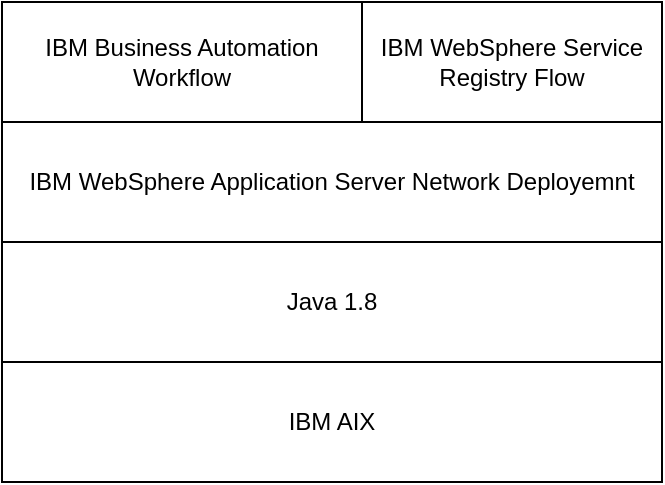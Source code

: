 <mxfile version="16.1.2" type="device" pages="8"><diagram id="jMrVPbn_lpXnisCrWlKM" name="Technology Stacks"><mxGraphModel dx="1102" dy="844" grid="1" gridSize="10" guides="1" tooltips="1" connect="1" arrows="1" fold="1" page="1" pageScale="1" pageWidth="850" pageHeight="1100" math="0" shadow="0"><root><mxCell id="0"/><mxCell id="1" parent="0"/><mxCell id="FParL2MLqUKlNgEakz9k-1" value="IBM AIX" style="rounded=0;whiteSpace=wrap;html=1;" parent="1" vertex="1"><mxGeometry x="210" y="430" width="330" height="60" as="geometry"/></mxCell><mxCell id="FParL2MLqUKlNgEakz9k-2" value="Java 1.8" style="whiteSpace=wrap;html=1;" parent="1" vertex="1"><mxGeometry x="210" y="370" width="330" height="60" as="geometry"/></mxCell><mxCell id="FParL2MLqUKlNgEakz9k-4" value="IBM WebSphere Application Server Network Deployemnt" style="whiteSpace=wrap;html=1;" parent="1" vertex="1"><mxGeometry x="210" y="310" width="330" height="60" as="geometry"/></mxCell><mxCell id="FParL2MLqUKlNgEakz9k-5" value="IBM Business Automation Workflow" style="whiteSpace=wrap;html=1;" parent="1" vertex="1"><mxGeometry x="210" y="250" width="180" height="60" as="geometry"/></mxCell><mxCell id="FParL2MLqUKlNgEakz9k-6" value="IBM WebSphere Service Registry Flow" style="whiteSpace=wrap;html=1;" parent="1" vertex="1"><mxGeometry x="390" y="250" width="150" height="60" as="geometry"/></mxCell></root></mxGraphModel></diagram><diagram id="7wDKjg_Ts2ifaWccMrqP" name="Anatomy"><mxGraphModel dx="1102" dy="844" grid="1" gridSize="10" guides="1" tooltips="1" connect="1" arrows="1" fold="1" page="1" pageScale="1" pageWidth="850" pageHeight="1100" math="0" shadow="0"><root><mxCell id="bf7HcqQC5rXDHbIVOm5D-0"/><mxCell id="bf7HcqQC5rXDHbIVOm5D-1" parent="bf7HcqQC5rXDHbIVOm5D-0"/><mxCell id="bf7HcqQC5rXDHbIVOm5D-2" value="/" style="rounded=0;whiteSpace=wrap;html=1;align=left;" parent="bf7HcqQC5rXDHbIVOm5D-1" vertex="1"><mxGeometry x="120" y="90" width="40" height="20" as="geometry"/></mxCell><mxCell id="bf7HcqQC5rXDHbIVOm5D-3" value="/var/log" style="rounded=0;whiteSpace=wrap;html=1;align=left;" parent="bf7HcqQC5rXDHbIVOm5D-1" vertex="1"><mxGeometry x="141" y="120" width="50" height="20" as="geometry"/></mxCell><mxCell id="bf7HcqQC5rXDHbIVOm5D-4" value="/opt/" style="rounded=0;whiteSpace=wrap;html=1;align=left;" parent="bf7HcqQC5rXDHbIVOm5D-1" vertex="1"><mxGeometry x="141" y="150" width="40" height="20" as="geometry"/></mxCell></root></mxGraphModel></diagram><diagram id="L6T1spbZgvQSRc4XoZ66" name="Sandbox Environment"><mxGraphModel dx="813" dy="490" grid="1" gridSize="10" guides="1" tooltips="1" connect="1" arrows="1" fold="1" page="1" pageScale="1" pageWidth="850" pageHeight="1100" math="0" shadow="0"><root><mxCell id="YUXUSQXkI9iTiI_zK_CB-0"/><mxCell id="YUXUSQXkI9iTiI_zK_CB-1" parent="YUXUSQXkI9iTiI_zK_CB-0"/><mxCell id="YUXUSQXkI9iTiI_zK_CB-3" value="10.10.62.21&lt;br&gt;Esxi" style="whiteSpace=wrap;html=1;" vertex="1" parent="YUXUSQXkI9iTiI_zK_CB-1"><mxGeometry x="120" y="140" width="120" height="60" as="geometry"/></mxCell><mxCell id="YUXUSQXkI9iTiI_zK_CB-4" value="10.10.62.24&lt;br&gt;Windows" style="whiteSpace=wrap;html=1;fillColor=#b1ddf0;strokeColor=#10739e;" vertex="1" parent="YUXUSQXkI9iTiI_zK_CB-1"><mxGeometry x="120" y="220" width="120" height="60" as="geometry"/></mxCell><mxCell id="YUXUSQXkI9iTiI_zK_CB-5" value="10.10.62.25&lt;br&gt;RDS" style="whiteSpace=wrap;html=1;" vertex="1" parent="YUXUSQXkI9iTiI_zK_CB-1"><mxGeometry x="120" y="310" width="120" height="60" as="geometry"/></mxCell><mxCell id="YUXUSQXkI9iTiI_zK_CB-6" value="10.10.62.23&lt;br&gt;RHDS" style="whiteSpace=wrap;html=1;fillColor=#fff2cc;strokeColor=#d6b656;" vertex="1" parent="YUXUSQXkI9iTiI_zK_CB-1"><mxGeometry x="120" y="400" width="120" height="60" as="geometry"/></mxCell><mxCell id="YUXUSQXkI9iTiI_zK_CB-7" value="BAW" style="whiteSpace=wrap;html=1;fillColor=#f8cecc;strokeColor=#b85450;" vertex="1" parent="YUXUSQXkI9iTiI_zK_CB-1"><mxGeometry x="280" y="310" width="120" height="60" as="geometry"/></mxCell><mxCell id="YUXUSQXkI9iTiI_zK_CB-8" value="Oracle" style="whiteSpace=wrap;html=1;" vertex="1" parent="YUXUSQXkI9iTiI_zK_CB-1"><mxGeometry x="280" y="220" width="120" height="60" as="geometry"/></mxCell><mxCell id="YUXUSQXkI9iTiI_zK_CB-9" value="Creating profiles" style="whiteSpace=wrap;html=1;" vertex="1" parent="YUXUSQXkI9iTiI_zK_CB-1"><mxGeometry x="425" y="310" width="120" height="60" as="geometry"/></mxCell><mxCell id="YUXUSQXkI9iTiI_zK_CB-10" value="Bootstrapping" style="whiteSpace=wrap;html=1;" vertex="1" parent="YUXUSQXkI9iTiI_zK_CB-1"><mxGeometry x="560" y="310" width="120" height="60" as="geometry"/></mxCell><mxCell id="YUXUSQXkI9iTiI_zK_CB-11" value="root/P@ssw0rd1!" style="whiteSpace=wrap;html=1;" vertex="1" parent="YUXUSQXkI9iTiI_zK_CB-1"><mxGeometry x="280" y="140" width="120" height="60" as="geometry"/></mxCell><mxCell id="YUXUSQXkI9iTiI_zK_CB-12" value="10.10.62.22&lt;br&gt;Datapower" style="whiteSpace=wrap;html=1;" vertex="1" parent="YUXUSQXkI9iTiI_zK_CB-1"><mxGeometry x="130" y="560" width="120" height="60" as="geometry"/></mxCell><mxCell id="YUXUSQXkI9iTiI_zK_CB-13" value="&amp;nbsp;done" style="whiteSpace=wrap;html=1;" vertex="1" parent="YUXUSQXkI9iTiI_zK_CB-1"><mxGeometry x="700" y="310" width="120" height="60" as="geometry"/></mxCell><mxCell id="YUXUSQXkI9iTiI_zK_CB-14" value="Done" style="whiteSpace=wrap;html=1;" vertex="1" parent="YUXUSQXkI9iTiI_zK_CB-1"><mxGeometry x="280" y="560" width="120" height="60" as="geometry"/></mxCell><mxCell id="YUXUSQXkI9iTiI_zK_CB-15" value="Done" style="whiteSpace=wrap;html=1;" vertex="1" parent="YUXUSQXkI9iTiI_zK_CB-1"><mxGeometry x="425" y="220" width="120" height="60" as="geometry"/></mxCell><mxCell id="YUXUSQXkI9iTiI_zK_CB-16" value="MQ" style="whiteSpace=wrap;html=1;fillColor=#dae8fc;strokeColor=#6c8ebf;" vertex="1" parent="YUXUSQXkI9iTiI_zK_CB-1"><mxGeometry x="280" y="400" width="120" height="60" as="geometry"/></mxCell><mxCell id="YUXUSQXkI9iTiI_zK_CB-17" value="Done" style="whiteSpace=wrap;html=1;" vertex="1" parent="YUXUSQXkI9iTiI_zK_CB-1"><mxGeometry x="420" y="400" width="120" height="60" as="geometry"/></mxCell><mxCell id="YUXUSQXkI9iTiI_zK_CB-18" value="IIB" style="whiteSpace=wrap;html=1;fillColor=#d5e8d4;strokeColor=#82b366;" vertex="1" parent="YUXUSQXkI9iTiI_zK_CB-1"><mxGeometry x="280" y="480" width="120" height="60" as="geometry"/></mxCell></root></mxGraphModel></diagram><diagram id="iKoS87YTVKPm4tnhyrbl" name="Tools"><mxGraphModel dx="1673" dy="1008" grid="1" gridSize="10" guides="1" tooltips="1" connect="1" arrows="1" fold="1" page="1" pageScale="1" pageWidth="850" pageHeight="1100" math="0" shadow="0"><root><mxCell id="jQBQeXhgkm72PCgCFg-t-0"/><mxCell id="jQBQeXhgkm72PCgCFg-t-1" parent="jQBQeXhgkm72PCgCFg-t-0"/><mxCell id="jQBQeXhgkm72PCgCFg-t-2" value="AIX command" style="whiteSpace=wrap;html=1;" vertex="1" parent="jQBQeXhgkm72PCgCFg-t-1"><mxGeometry x="220" y="30" width="120" height="60" as="geometry"/></mxCell><mxCell id="jQBQeXhgkm72PCgCFg-t-3" value="MQ Explorer" style="whiteSpace=wrap;html=1;" vertex="1" parent="jQBQeXhgkm72PCgCFg-t-1"><mxGeometry x="80" y="200" width="120" height="60" as="geometry"/></mxCell><mxCell id="jQBQeXhgkm72PCgCFg-t-4" value="Postman" style="whiteSpace=wrap;html=1;" vertex="1" parent="jQBQeXhgkm72PCgCFg-t-1"><mxGeometry x="80" y="300" width="120" height="60" as="geometry"/></mxCell><mxCell id="jQBQeXhgkm72PCgCFg-t-6" value="IBM Message Queue" style="whiteSpace=wrap;html=1;fillColor=#d5e8d4;strokeColor=#82b366;" vertex="1" parent="jQBQeXhgkm72PCgCFg-t-1"><mxGeometry x="360" y="210" width="120" height="60" as="geometry"/></mxCell><mxCell id="jQBQeXhgkm72PCgCFg-t-7" value="IBM WebSphere Message Broker" style="whiteSpace=wrap;html=1;fillColor=#d5e8d4;strokeColor=#82b366;" vertex="1" parent="jQBQeXhgkm72PCgCFg-t-1"><mxGeometry x="360" y="300" width="120" height="60" as="geometry"/></mxCell><mxCell id="jQBQeXhgkm72PCgCFg-t-8" value="IBM Datapower Gateway" style="whiteSpace=wrap;html=1;fillColor=#d5e8d4;strokeColor=#82b366;" vertex="1" parent="jQBQeXhgkm72PCgCFg-t-1"><mxGeometry x="360" y="410" width="120" height="60" as="geometry"/></mxCell><mxCell id="jQBQeXhgkm72PCgCFg-t-10" value="" style="shape=flexArrow;endArrow=classic;html=1;rounded=0;" edge="1" parent="jQBQeXhgkm72PCgCFg-t-1"><mxGeometry width="50" height="50" relative="1" as="geometry"><mxPoint x="280" y="100" as="sourcePoint"/><mxPoint x="280" y="180" as="targetPoint"/></mxGeometry></mxCell></root></mxGraphModel></diagram><diagram id="hug1O3t_6KIu2K8tPRtM" name="WAS"><mxGraphModel dx="1831" dy="1691" grid="1" gridSize="10" guides="1" tooltips="1" connect="1" arrows="1" fold="1" page="1" pageScale="1" pageWidth="850" pageHeight="1100" math="0" shadow="0"><root><mxCell id="Xm0fcViiRNxIMlPKgnpr-0"/><mxCell id="Xm0fcViiRNxIMlPKgnpr-1" parent="Xm0fcViiRNxIMlPKgnpr-0"/><mxCell id="bLnCotEutQ1n89jvSgJH-52" value="cell: BAWCell1" style="whiteSpace=wrap;html=1;verticalAlign=top;fillColor=#b1ddf0;strokeColor=#10739e;fontSize=24;" vertex="1" parent="Xm0fcViiRNxIMlPKgnpr-1"><mxGeometry x="440" y="800" width="1150" height="720" as="geometry"/></mxCell><mxCell id="bLnCotEutQ1n89jvSgJH-30" value="Sudirman" style="whiteSpace=wrap;html=1;verticalAlign=top;fillColor=#f5f5f5;fontColor=#333333;strokeColor=#666666;" vertex="1" parent="Xm0fcViiRNxIMlPKgnpr-1"><mxGeometry x="480" y="860" width="330" height="470" as="geometry"/></mxCell><mxCell id="RKNNUeqe45n0P6YL5L_x-0" value="IBM WebSphere Process Server" style="whiteSpace=wrap;html=1;fillColor=#d5e8d4;strokeColor=#82b366;" vertex="1" parent="Xm0fcViiRNxIMlPKgnpr-1"><mxGeometry x="230" y="110" width="120" height="60" as="geometry"/></mxCell><mxCell id="RKNNUeqe45n0P6YL5L_x-1" value="IBM WebSphere Service Registry &amp;amp; Repository" style="whiteSpace=wrap;html=1;fillColor=#d5e8d4;strokeColor=#82b366;" vertex="1" parent="Xm0fcViiRNxIMlPKgnpr-1"><mxGeometry x="390" y="110" width="120" height="60" as="geometry"/></mxCell><mxCell id="RKNNUeqe45n0P6YL5L_x-2" value="IBM WebSphere Application Server ND" style="whiteSpace=wrap;html=1;fillColor=#fad7ac;strokeColor=#b46504;" vertex="1" parent="Xm0fcViiRNxIMlPKgnpr-1"><mxGeometry x="230" y="180" width="280" height="60" as="geometry"/></mxCell><mxCell id="RKNNUeqe45n0P6YL5L_x-3" value="IBM AIX" style="whiteSpace=wrap;html=1;" vertex="1" parent="Xm0fcViiRNxIMlPKgnpr-1"><mxGeometry x="230" y="300" width="280" height="60" as="geometry"/></mxCell><mxCell id="RKNNUeqe45n0P6YL5L_x-4" value="IBM Java Development Kit" style="whiteSpace=wrap;html=1;" vertex="1" parent="Xm0fcViiRNxIMlPKgnpr-1"><mxGeometry x="230" y="240" width="280" height="60" as="geometry"/></mxCell><mxCell id="RKNNUeqe45n0P6YL5L_x-7" style="edgeStyle=orthogonalEdgeStyle;rounded=0;orthogonalLoop=1;jettySize=auto;html=1;entryX=1;entryY=0.5;entryDx=0;entryDy=0;" edge="1" parent="Xm0fcViiRNxIMlPKgnpr-1" source="RKNNUeqe45n0P6YL5L_x-5" target="RKNNUeqe45n0P6YL5L_x-3"><mxGeometry relative="1" as="geometry"/></mxCell><mxCell id="RKNNUeqe45n0P6YL5L_x-8" style="edgeStyle=orthogonalEdgeStyle;rounded=0;orthogonalLoop=1;jettySize=auto;html=1;entryX=1;entryY=0.5;entryDx=0;entryDy=0;" edge="1" parent="Xm0fcViiRNxIMlPKgnpr-1" source="RKNNUeqe45n0P6YL5L_x-5" target="RKNNUeqe45n0P6YL5L_x-4"><mxGeometry relative="1" as="geometry"/></mxCell><mxCell id="RKNNUeqe45n0P6YL5L_x-9" style="edgeStyle=orthogonalEdgeStyle;rounded=0;orthogonalLoop=1;jettySize=auto;html=1;entryX=1;entryY=0.5;entryDx=0;entryDy=0;" edge="1" parent="Xm0fcViiRNxIMlPKgnpr-1" source="RKNNUeqe45n0P6YL5L_x-5" target="RKNNUeqe45n0P6YL5L_x-2"><mxGeometry relative="1" as="geometry"/></mxCell><mxCell id="RKNNUeqe45n0P6YL5L_x-5" value="AIX Commands" style="whiteSpace=wrap;html=1;fillColor=#f8cecc;strokeColor=#b85450;" vertex="1" parent="Xm0fcViiRNxIMlPKgnpr-1"><mxGeometry x="620" y="300" width="120" height="60" as="geometry"/></mxCell><mxCell id="RKNNUeqe45n0P6YL5L_x-11" style="edgeStyle=orthogonalEdgeStyle;rounded=0;orthogonalLoop=1;jettySize=auto;html=1;entryX=0.5;entryY=0;entryDx=0;entryDy=0;" edge="1" parent="Xm0fcViiRNxIMlPKgnpr-1" source="RKNNUeqe45n0P6YL5L_x-10" target="RKNNUeqe45n0P6YL5L_x-1"><mxGeometry relative="1" as="geometry"/></mxCell><mxCell id="RKNNUeqe45n0P6YL5L_x-12" style="edgeStyle=orthogonalEdgeStyle;rounded=0;orthogonalLoop=1;jettySize=auto;html=1;entryX=0.406;entryY=-0.017;entryDx=0;entryDy=0;entryPerimeter=0;" edge="1" parent="Xm0fcViiRNxIMlPKgnpr-1" source="RKNNUeqe45n0P6YL5L_x-10" target="RKNNUeqe45n0P6YL5L_x-0"><mxGeometry relative="1" as="geometry"/></mxCell><mxCell id="RKNNUeqe45n0P6YL5L_x-10" value="Browser&lt;br&gt;Chrome/Firefox/Edge&lt;br&gt;port 9043" style="whiteSpace=wrap;html=1;fillColor=#d5e8d4;strokeColor=#82b366;" vertex="1" parent="Xm0fcViiRNxIMlPKgnpr-1"><mxGeometry x="630" y="40" width="120" height="60" as="geometry"/></mxCell><mxCell id="RKNNUeqe45n0P6YL5L_x-14" style="edgeStyle=orthogonalEdgeStyle;rounded=0;orthogonalLoop=1;jettySize=auto;html=1;entryX=0;entryY=0.5;entryDx=0;entryDy=0;" edge="1" parent="Xm0fcViiRNxIMlPKgnpr-1" source="RKNNUeqe45n0P6YL5L_x-13" target="RKNNUeqe45n0P6YL5L_x-0"><mxGeometry relative="1" as="geometry"/></mxCell><mxCell id="RKNNUeqe45n0P6YL5L_x-17" style="edgeStyle=orthogonalEdgeStyle;rounded=0;orthogonalLoop=1;jettySize=auto;html=1;entryX=0.628;entryY=-0.017;entryDx=0;entryDy=0;entryPerimeter=0;" edge="1" parent="Xm0fcViiRNxIMlPKgnpr-1" source="RKNNUeqe45n0P6YL5L_x-13" target="RKNNUeqe45n0P6YL5L_x-1"><mxGeometry relative="1" as="geometry"/></mxCell><mxCell id="RKNNUeqe45n0P6YL5L_x-13" value="PostMan/&lt;br&gt;SOAP UI" style="whiteSpace=wrap;html=1;" vertex="1" parent="Xm0fcViiRNxIMlPKgnpr-1"><mxGeometry x="50" y="30" width="120" height="60" as="geometry"/></mxCell><mxCell id="eLZI-5pfPQiio69mBW3x-1" style="edgeStyle=orthogonalEdgeStyle;rounded=0;orthogonalLoop=1;jettySize=auto;html=1;entryX=0;entryY=0.5;entryDx=0;entryDy=0;" edge="1" parent="Xm0fcViiRNxIMlPKgnpr-1" source="eLZI-5pfPQiio69mBW3x-0" target="RKNNUeqe45n0P6YL5L_x-13"><mxGeometry relative="1" as="geometry"/></mxCell><mxCell id="eLZI-5pfPQiio69mBW3x-0" value="Tracing" style="whiteSpace=wrap;html=1;fillColor=#fff2cc;strokeColor=#d6b656;" vertex="1" parent="Xm0fcViiRNxIMlPKgnpr-1"><mxGeometry x="-250" y="30" width="120" height="60" as="geometry"/></mxCell><mxCell id="eLZI-5pfPQiio69mBW3x-3" style="edgeStyle=orthogonalEdgeStyle;rounded=0;orthogonalLoop=1;jettySize=auto;html=1;entryX=0.5;entryY=0;entryDx=0;entryDy=0;" edge="1" parent="Xm0fcViiRNxIMlPKgnpr-1" source="eLZI-5pfPQiio69mBW3x-2" target="RKNNUeqe45n0P6YL5L_x-10"><mxGeometry relative="1" as="geometry"/></mxCell><mxCell id="eLZI-5pfPQiio69mBW3x-2" value="Deployement" style="whiteSpace=wrap;html=1;fillColor=#fff2cc;strokeColor=#d6b656;" vertex="1" parent="Xm0fcViiRNxIMlPKgnpr-1"><mxGeometry x="860" y="-40" width="120" height="60" as="geometry"/></mxCell><mxCell id="eLZI-5pfPQiio69mBW3x-5" style="edgeStyle=orthogonalEdgeStyle;rounded=0;orthogonalLoop=1;jettySize=auto;html=1;" edge="1" parent="Xm0fcViiRNxIMlPKgnpr-1" source="eLZI-5pfPQiio69mBW3x-4" target="RKNNUeqe45n0P6YL5L_x-10"><mxGeometry relative="1" as="geometry"/></mxCell><mxCell id="eLZI-5pfPQiio69mBW3x-4" value="Monitoring" style="whiteSpace=wrap;html=1;fillColor=#fff2cc;strokeColor=#d6b656;" vertex="1" parent="Xm0fcViiRNxIMlPKgnpr-1"><mxGeometry x="860" y="40" width="120" height="60" as="geometry"/></mxCell><mxCell id="eLZI-5pfPQiio69mBW3x-8" style="edgeStyle=orthogonalEdgeStyle;rounded=0;orthogonalLoop=1;jettySize=auto;html=1;entryX=0.5;entryY=0;entryDx=0;entryDy=0;" edge="1" parent="Xm0fcViiRNxIMlPKgnpr-1" source="eLZI-5pfPQiio69mBW3x-6" target="RKNNUeqe45n0P6YL5L_x-5"><mxGeometry relative="1" as="geometry"/></mxCell><mxCell id="eLZI-5pfPQiio69mBW3x-6" value="Tracing" style="whiteSpace=wrap;html=1;fillColor=#fff2cc;strokeColor=#d6b656;" vertex="1" parent="Xm0fcViiRNxIMlPKgnpr-1"><mxGeometry x="860" y="210" width="120" height="60" as="geometry"/></mxCell><mxCell id="eLZI-5pfPQiio69mBW3x-9" style="edgeStyle=orthogonalEdgeStyle;rounded=0;orthogonalLoop=1;jettySize=auto;html=1;" edge="1" parent="Xm0fcViiRNxIMlPKgnpr-1" source="eLZI-5pfPQiio69mBW3x-7" target="RKNNUeqe45n0P6YL5L_x-5"><mxGeometry relative="1" as="geometry"/></mxCell><mxCell id="eLZI-5pfPQiio69mBW3x-7" value="Monitoring" style="whiteSpace=wrap;html=1;fillColor=#fff2cc;strokeColor=#d6b656;" vertex="1" parent="Xm0fcViiRNxIMlPKgnpr-1"><mxGeometry x="860" y="300" width="120" height="60" as="geometry"/></mxCell><mxCell id="eLZI-5pfPQiio69mBW3x-23" value="Rundown" style="shape=note;whiteSpace=wrap;html=1;backgroundOutline=1;darkOpacity=0.05;" vertex="1" parent="Xm0fcViiRNxIMlPKgnpr-1"><mxGeometry x="470" y="460" width="80" height="100" as="geometry"/></mxCell><mxCell id="eLZI-5pfPQiio69mBW3x-24" value="Daily&lt;br&gt;Report" style="shape=note;whiteSpace=wrap;html=1;backgroundOutline=1;darkOpacity=0.05;" vertex="1" parent="Xm0fcViiRNxIMlPKgnpr-1"><mxGeometry x="590" y="460" width="80" height="100" as="geometry"/></mxCell><mxCell id="-bFmIeq0AfUYQPFVvID8-1" style="edgeStyle=orthogonalEdgeStyle;rounded=0;orthogonalLoop=1;jettySize=auto;html=1;startArrow=none;startFill=0;" edge="1" parent="Xm0fcViiRNxIMlPKgnpr-1" source="-bFmIeq0AfUYQPFVvID8-0" target="eLZI-5pfPQiio69mBW3x-7"><mxGeometry relative="1" as="geometry"/></mxCell><mxCell id="-bFmIeq0AfUYQPFVvID8-0" value="Memory/CPU/Disk-Storage" style="whiteSpace=wrap;html=1;" vertex="1" parent="Xm0fcViiRNxIMlPKgnpr-1"><mxGeometry x="1080" y="300" width="120" height="60" as="geometry"/></mxCell><mxCell id="-bFmIeq0AfUYQPFVvID8-3" style="edgeStyle=orthogonalEdgeStyle;rounded=0;orthogonalLoop=1;jettySize=auto;html=1;entryX=1;entryY=0.5;entryDx=0;entryDy=0;startArrow=none;startFill=0;" edge="1" parent="Xm0fcViiRNxIMlPKgnpr-1" source="-bFmIeq0AfUYQPFVvID8-2" target="eLZI-5pfPQiio69mBW3x-4"><mxGeometry relative="1" as="geometry"/></mxCell><mxCell id="-bFmIeq0AfUYQPFVvID8-2" value="CPU&lt;br&gt;Heap&lt;br&gt;Connection Pool&lt;br&gt;Thread Pool&lt;br&gt;WebContainer Pool" style="whiteSpace=wrap;html=1;" vertex="1" parent="Xm0fcViiRNxIMlPKgnpr-1"><mxGeometry x="1090" y="15" width="120" height="110" as="geometry"/></mxCell><mxCell id="-bFmIeq0AfUYQPFVvID8-5" style="edgeStyle=orthogonalEdgeStyle;rounded=0;orthogonalLoop=1;jettySize=auto;html=1;entryX=0.5;entryY=0;entryDx=0;entryDy=0;startArrow=none;startFill=0;" edge="1" parent="Xm0fcViiRNxIMlPKgnpr-1" source="-bFmIeq0AfUYQPFVvID8-4" target="eLZI-5pfPQiio69mBW3x-2"><mxGeometry relative="1" as="geometry"/></mxCell><mxCell id="-bFmIeq0AfUYQPFVvID8-4" value="file.ear&lt;br&gt;Rundown" style="whiteSpace=wrap;html=1;" vertex="1" parent="Xm0fcViiRNxIMlPKgnpr-1"><mxGeometry x="1070" y="-120" width="120" height="60" as="geometry"/></mxCell><mxCell id="-bFmIeq0AfUYQPFVvID8-7" style="edgeStyle=orthogonalEdgeStyle;rounded=0;orthogonalLoop=1;jettySize=auto;html=1;entryX=1;entryY=0.5;entryDx=0;entryDy=0;startArrow=none;startFill=0;" edge="1" parent="Xm0fcViiRNxIMlPKgnpr-1" source="-bFmIeq0AfUYQPFVvID8-6" target="eLZI-5pfPQiio69mBW3x-6"><mxGeometry relative="1" as="geometry"/></mxCell><mxCell id="-bFmIeq0AfUYQPFVvID8-6" value="SystemOut.log&lt;br&gt;ffdc&lt;br&gt;Errorlog" style="whiteSpace=wrap;html=1;" vertex="1" parent="Xm0fcViiRNxIMlPKgnpr-1"><mxGeometry x="1090" y="190" width="120" height="60" as="geometry"/></mxCell><mxCell id="3Hyk0p6OzvOxT-Dr11BH-0" value="get" style="whiteSpace=wrap;html=1;" vertex="1" parent="Xm0fcViiRNxIMlPKgnpr-1"><mxGeometry x="-100" y="90" width="110" height="60" as="geometry"/></mxCell><mxCell id="bLnCotEutQ1n89jvSgJH-0" value="username: bpmadmin&lt;br&gt;password: password" style="text;html=1;align=center;verticalAlign=middle;resizable=0;points=[];autosize=1;strokeColor=none;fillColor=none;" vertex="1" parent="Xm0fcViiRNxIMlPKgnpr-1"><mxGeometry x="200" y="400" width="130" height="30" as="geometry"/></mxCell><mxCell id="bLnCotEutQ1n89jvSgJH-56" value="" style="edgeStyle=orthogonalEdgeStyle;rounded=0;orthogonalLoop=1;jettySize=auto;html=1;startArrow=none;startFill=0;" edge="1" parent="Xm0fcViiRNxIMlPKgnpr-1" source="bLnCotEutQ1n89jvSgJH-1" target="bLnCotEutQ1n89jvSgJH-55"><mxGeometry relative="1" as="geometry"/></mxCell><mxCell id="Xh2DOszu4hydMMWHhWCl-12" style="edgeStyle=orthogonalEdgeStyle;rounded=0;orthogonalLoop=1;jettySize=auto;html=1;entryX=0;entryY=0.5;entryDx=0;entryDy=0;fontSize=12;startArrow=none;startFill=0;" edge="1" parent="Xm0fcViiRNxIMlPKgnpr-1" source="bLnCotEutQ1n89jvSgJH-1" target="Xh2DOszu4hydMMWHhWCl-11"><mxGeometry relative="1" as="geometry"/></mxCell><mxCell id="bLnCotEutQ1n89jvSgJH-1" value="Servers" style="whiteSpace=wrap;html=1;" vertex="1" parent="Xm0fcViiRNxIMlPKgnpr-1"><mxGeometry x="-830" y="360" width="120" height="60" as="geometry"/></mxCell><mxCell id="Uoe4BrmQuT-bhhd-NcVt-5" value="" style="edgeStyle=orthogonalEdgeStyle;rounded=0;orthogonalLoop=1;jettySize=auto;html=1;startArrow=none;startFill=0;" edge="1" parent="Xm0fcViiRNxIMlPKgnpr-1" source="bLnCotEutQ1n89jvSgJH-2" target="Uoe4BrmQuT-bhhd-NcVt-4"><mxGeometry relative="1" as="geometry"/></mxCell><mxCell id="Uoe4BrmQuT-bhhd-NcVt-23" style="edgeStyle=orthogonalEdgeStyle;rounded=0;orthogonalLoop=1;jettySize=auto;html=1;entryX=0;entryY=0.5;entryDx=0;entryDy=0;startArrow=none;startFill=0;" edge="1" parent="Xm0fcViiRNxIMlPKgnpr-1" source="bLnCotEutQ1n89jvSgJH-2" target="Uoe4BrmQuT-bhhd-NcVt-22"><mxGeometry relative="1" as="geometry"/></mxCell><mxCell id="bLnCotEutQ1n89jvSgJH-2" value="JDBC Connection" style="whiteSpace=wrap;html=1;" vertex="1" parent="Xm0fcViiRNxIMlPKgnpr-1"><mxGeometry x="-810" y="680" width="120" height="60" as="geometry"/></mxCell><mxCell id="Uoe4BrmQuT-bhhd-NcVt-26" style="edgeStyle=orthogonalEdgeStyle;rounded=0;orthogonalLoop=1;jettySize=auto;html=1;startArrow=none;startFill=0;" edge="1" parent="Xm0fcViiRNxIMlPKgnpr-1" source="bLnCotEutQ1n89jvSgJH-3" target="Uoe4BrmQuT-bhhd-NcVt-24"><mxGeometry relative="1" as="geometry"/></mxCell><mxCell id="bLnCotEutQ1n89jvSgJH-3" value="JMS Connection" style="whiteSpace=wrap;html=1;" vertex="1" parent="Xm0fcViiRNxIMlPKgnpr-1"><mxGeometry x="-800" y="860" width="120" height="60" as="geometry"/></mxCell><mxCell id="Uoe4BrmQuT-bhhd-NcVt-29" style="edgeStyle=orthogonalEdgeStyle;rounded=0;orthogonalLoop=1;jettySize=auto;html=1;startArrow=none;startFill=0;" edge="1" parent="Xm0fcViiRNxIMlPKgnpr-1" source="bLnCotEutQ1n89jvSgJH-4" target="Uoe4BrmQuT-bhhd-NcVt-28"><mxGeometry relative="1" as="geometry"/></mxCell><mxCell id="bLnCotEutQ1n89jvSgJH-4" value="SCA Modules" style="whiteSpace=wrap;html=1;" vertex="1" parent="Xm0fcViiRNxIMlPKgnpr-1"><mxGeometry x="-800" y="975" width="120" height="60" as="geometry"/></mxCell><mxCell id="bLnCotEutQ1n89jvSgJH-7" value="" style="edgeStyle=orthogonalEdgeStyle;rounded=0;orthogonalLoop=1;jettySize=auto;html=1;startArrow=none;startFill=0;" edge="1" parent="Xm0fcViiRNxIMlPKgnpr-1" source="bLnCotEutQ1n89jvSgJH-5" target="bLnCotEutQ1n89jvSgJH-6"><mxGeometry relative="1" as="geometry"/></mxCell><mxCell id="bLnCotEutQ1n89jvSgJH-5" value="SSL Certificates" style="whiteSpace=wrap;html=1;" vertex="1" parent="Xm0fcViiRNxIMlPKgnpr-1"><mxGeometry x="-800" y="1170" width="120" height="60" as="geometry"/></mxCell><mxCell id="Uoe4BrmQuT-bhhd-NcVt-31" value="" style="edgeStyle=orthogonalEdgeStyle;rounded=0;orthogonalLoop=1;jettySize=auto;html=1;startArrow=none;startFill=0;" edge="1" parent="Xm0fcViiRNxIMlPKgnpr-1" source="bLnCotEutQ1n89jvSgJH-6" target="Uoe4BrmQuT-bhhd-NcVt-30"><mxGeometry relative="1" as="geometry"/></mxCell><mxCell id="bLnCotEutQ1n89jvSgJH-6" value="certifiate Expiry" style="whiteSpace=wrap;html=1;" vertex="1" parent="Xm0fcViiRNxIMlPKgnpr-1"><mxGeometry x="-600" y="1170" width="120" height="60" as="geometry"/></mxCell><mxCell id="Uoe4BrmQuT-bhhd-NcVt-39" value="" style="edgeStyle=orthogonalEdgeStyle;rounded=0;orthogonalLoop=1;jettySize=auto;html=1;startArrow=none;startFill=0;" edge="1" parent="Xm0fcViiRNxIMlPKgnpr-1" source="bLnCotEutQ1n89jvSgJH-8" target="Uoe4BrmQuT-bhhd-NcVt-38"><mxGeometry relative="1" as="geometry"/></mxCell><mxCell id="bLnCotEutQ1n89jvSgJH-8" value="Virtual host" style="whiteSpace=wrap;html=1;" vertex="1" parent="Xm0fcViiRNxIMlPKgnpr-1"><mxGeometry x="-800" y="1350" width="120" height="60" as="geometry"/></mxCell><mxCell id="bLnCotEutQ1n89jvSgJH-11" value="" style="edgeStyle=orthogonalEdgeStyle;rounded=0;orthogonalLoop=1;jettySize=auto;html=1;startArrow=none;startFill=0;" edge="1" parent="Xm0fcViiRNxIMlPKgnpr-1" source="bLnCotEutQ1n89jvSgJH-9" target="bLnCotEutQ1n89jvSgJH-10"><mxGeometry relative="1" as="geometry"/></mxCell><mxCell id="bLnCotEutQ1n89jvSgJH-13" style="edgeStyle=orthogonalEdgeStyle;rounded=0;orthogonalLoop=1;jettySize=auto;html=1;entryX=0;entryY=0.5;entryDx=0;entryDy=0;startArrow=none;startFill=0;" edge="1" parent="Xm0fcViiRNxIMlPKgnpr-1" source="bLnCotEutQ1n89jvSgJH-9" target="bLnCotEutQ1n89jvSgJH-12"><mxGeometry relative="1" as="geometry"/></mxCell><mxCell id="Xh2DOszu4hydMMWHhWCl-21" style="edgeStyle=orthogonalEdgeStyle;rounded=0;orthogonalLoop=1;jettySize=auto;html=1;entryX=0;entryY=0.5;entryDx=0;entryDy=0;fontSize=12;startArrow=none;startFill=0;" edge="1" parent="Xm0fcViiRNxIMlPKgnpr-1" source="bLnCotEutQ1n89jvSgJH-9" target="Xh2DOszu4hydMMWHhWCl-20"><mxGeometry relative="1" as="geometry"/></mxCell><mxCell id="bLnCotEutQ1n89jvSgJH-9" value="System Administration" style="whiteSpace=wrap;html=1;" vertex="1" parent="Xm0fcViiRNxIMlPKgnpr-1"><mxGeometry x="-800" y="1680" width="120" height="60" as="geometry"/></mxCell><mxCell id="Xh2DOszu4hydMMWHhWCl-7" style="edgeStyle=orthogonalEdgeStyle;rounded=0;orthogonalLoop=1;jettySize=auto;html=1;entryX=0;entryY=0.5;entryDx=0;entryDy=0;fontSize=6;startArrow=none;startFill=0;" edge="1" parent="Xm0fcViiRNxIMlPKgnpr-1" source="bLnCotEutQ1n89jvSgJH-10" target="Xh2DOszu4hydMMWHhWCl-4"><mxGeometry relative="1" as="geometry"/></mxCell><mxCell id="bLnCotEutQ1n89jvSgJH-10" value="stop node/nodeagent" style="whiteSpace=wrap;html=1;" vertex="1" parent="Xm0fcViiRNxIMlPKgnpr-1"><mxGeometry x="-600" y="1680" width="120" height="60" as="geometry"/></mxCell><mxCell id="bLnCotEutQ1n89jvSgJH-12" value="Stop Whole Cluster" style="whiteSpace=wrap;html=1;" vertex="1" parent="Xm0fcViiRNxIMlPKgnpr-1"><mxGeometry x="-600" y="1770" width="120" height="60" as="geometry"/></mxCell><mxCell id="bLnCotEutQ1n89jvSgJH-16" style="edgeStyle=orthogonalEdgeStyle;rounded=0;orthogonalLoop=1;jettySize=auto;html=1;startArrow=none;startFill=0;" edge="1" parent="Xm0fcViiRNxIMlPKgnpr-1" source="bLnCotEutQ1n89jvSgJH-14" target="bLnCotEutQ1n89jvSgJH-15"><mxGeometry relative="1" as="geometry"/></mxCell><mxCell id="bLnCotEutQ1n89jvSgJH-14" value="Monitoring" style="whiteSpace=wrap;html=1;" vertex="1" parent="Xm0fcViiRNxIMlPKgnpr-1"><mxGeometry x="-790" y="1970" width="120" height="60" as="geometry"/></mxCell><mxCell id="bLnCotEutQ1n89jvSgJH-15" value="CPU&lt;br&gt;Heap&lt;br&gt;Connection Pool&lt;br&gt;Thread Pool&lt;br&gt;WebContainer Pool" style="whiteSpace=wrap;html=1;" vertex="1" parent="Xm0fcViiRNxIMlPKgnpr-1"><mxGeometry x="-590" y="1980" width="120" height="110" as="geometry"/></mxCell><mxCell id="bLnCotEutQ1n89jvSgJH-19" value="" style="edgeStyle=orthogonalEdgeStyle;rounded=0;orthogonalLoop=1;jettySize=auto;html=1;startArrow=none;startFill=0;" edge="1" parent="Xm0fcViiRNxIMlPKgnpr-1" source="bLnCotEutQ1n89jvSgJH-17" target="bLnCotEutQ1n89jvSgJH-18"><mxGeometry relative="1" as="geometry"/></mxCell><mxCell id="bLnCotEutQ1n89jvSgJH-17" value="Troubleshooting" style="whiteSpace=wrap;html=1;" vertex="1" parent="Xm0fcViiRNxIMlPKgnpr-1"><mxGeometry x="-790" y="2110" width="120" height="60" as="geometry"/></mxCell><mxCell id="bLnCotEutQ1n89jvSgJH-18" value="enable Tracing" style="whiteSpace=wrap;html=1;" vertex="1" parent="Xm0fcViiRNxIMlPKgnpr-1"><mxGeometry x="-590" y="2130" width="120" height="60" as="geometry"/></mxCell><mxCell id="bLnCotEutQ1n89jvSgJH-22" value="" style="edgeStyle=orthogonalEdgeStyle;rounded=0;orthogonalLoop=1;jettySize=auto;html=1;startArrow=none;startFill=0;" edge="1" parent="Xm0fcViiRNxIMlPKgnpr-1" source="bLnCotEutQ1n89jvSgJH-20" target="bLnCotEutQ1n89jvSgJH-21"><mxGeometry relative="1" as="geometry"/></mxCell><mxCell id="bLnCotEutQ1n89jvSgJH-20" value="Service Integration" style="whiteSpace=wrap;html=1;" vertex="1" parent="Xm0fcViiRNxIMlPKgnpr-1"><mxGeometry x="-790" y="2240" width="120" height="60" as="geometry"/></mxCell><mxCell id="bLnCotEutQ1n89jvSgJH-21" value="Messaging Engine Bus" style="whiteSpace=wrap;html=1;" vertex="1" parent="Xm0fcViiRNxIMlPKgnpr-1"><mxGeometry x="-590" y="2240" width="120" height="60" as="geometry"/></mxCell><mxCell id="bLnCotEutQ1n89jvSgJH-23" value="hostname:RDS" style="whiteSpace=wrap;html=1;fillColor=#fff2cc;strokeColor=#d6b656;verticalAlign=top;align=left;" vertex="1" parent="Xm0fcViiRNxIMlPKgnpr-1"><mxGeometry x="530" y="890" width="250" height="410" as="geometry"/></mxCell><mxCell id="bLnCotEutQ1n89jvSgJH-24" value="BAW_Node1" style="whiteSpace=wrap;html=1;fillColor=#dae8fc;strokeColor=#6c8ebf;verticalAlign=top;align=left;" vertex="1" parent="Xm0fcViiRNxIMlPKgnpr-1"><mxGeometry x="570" y="940" width="170" height="330" as="geometry"/></mxCell><mxCell id="bLnCotEutQ1n89jvSgJH-25" value="CRAppClusterMember1&lt;br&gt;(JVM Server)" style="whiteSpace=wrap;html=1;fillColor=#d5e8d4;strokeColor=#82b366;" vertex="1" parent="Xm0fcViiRNxIMlPKgnpr-1"><mxGeometry x="590" y="1000" width="130" height="60" as="geometry"/></mxCell><mxCell id="bLnCotEutQ1n89jvSgJH-26" value="CRMeClusterMember1&lt;br&gt;(JVM Server)" style="whiteSpace=wrap;html=1;fillColor=#d5e8d4;strokeColor=#82b366;" vertex="1" parent="Xm0fcViiRNxIMlPKgnpr-1"><mxGeometry x="590" y="1070" width="130" height="60" as="geometry"/></mxCell><mxCell id="bLnCotEutQ1n89jvSgJH-27" value="CRSupCllusterMember1&lt;br&gt;(jJVM Sever)" style="whiteSpace=wrap;html=1;fillColor=#d5e8d4;strokeColor=#82b366;" vertex="1" parent="Xm0fcViiRNxIMlPKgnpr-1"><mxGeometry x="590" y="1150" width="130" height="60" as="geometry"/></mxCell><mxCell id="bLnCotEutQ1n89jvSgJH-28" value="nodeAgent" style="whiteSpace=wrap;html=1;fillColor=#ffe6cc;strokeColor=#d79b00;" vertex="1" parent="Xm0fcViiRNxIMlPKgnpr-1"><mxGeometry x="590" y="1230" width="80" height="30" as="geometry"/></mxCell><mxCell id="bLnCotEutQ1n89jvSgJH-29" value="/opt/soa/bpm/profiles/BAW_CRNode1" style="text;html=1;align=center;verticalAlign=middle;resizable=0;points=[];autosize=1;strokeColor=none;fillColor=none;" vertex="1" parent="Xm0fcViiRNxIMlPKgnpr-1"><mxGeometry x="545" y="1280" width="220" height="20" as="geometry"/></mxCell><mxCell id="bLnCotEutQ1n89jvSgJH-33" value="Slipi" style="whiteSpace=wrap;html=1;verticalAlign=top;fillColor=#f5f5f5;fontColor=#333333;strokeColor=#666666;" vertex="1" parent="Xm0fcViiRNxIMlPKgnpr-1"><mxGeometry x="850" y="860" width="330" height="640" as="geometry"/></mxCell><mxCell id="bLnCotEutQ1n89jvSgJH-34" value="hostname:RDS" style="whiteSpace=wrap;html=1;fillColor=#fff2cc;strokeColor=#d6b656;verticalAlign=top;align=left;" vertex="1" parent="Xm0fcViiRNxIMlPKgnpr-1"><mxGeometry x="900" y="890" width="250" height="560" as="geometry"/></mxCell><mxCell id="bLnCotEutQ1n89jvSgJH-35" value="BAW_Node1" style="whiteSpace=wrap;html=1;fillColor=#dae8fc;strokeColor=#6c8ebf;verticalAlign=top;align=left;" vertex="1" parent="Xm0fcViiRNxIMlPKgnpr-1"><mxGeometry x="940" y="940" width="170" height="340" as="geometry"/></mxCell><mxCell id="bLnCotEutQ1n89jvSgJH-36" value="CRAppClusterMember2&lt;br&gt;(JVM Server)" style="whiteSpace=wrap;html=1;fillColor=#d5e8d4;strokeColor=#82b366;" vertex="1" parent="Xm0fcViiRNxIMlPKgnpr-1"><mxGeometry x="960" y="1000" width="130" height="60" as="geometry"/></mxCell><mxCell id="bLnCotEutQ1n89jvSgJH-37" value="CRMeClusterMember2&lt;br&gt;(JVM Server)" style="whiteSpace=wrap;html=1;fillColor=#d5e8d4;strokeColor=#82b366;" vertex="1" parent="Xm0fcViiRNxIMlPKgnpr-1"><mxGeometry x="960" y="1070" width="130" height="60" as="geometry"/></mxCell><mxCell id="bLnCotEutQ1n89jvSgJH-38" value="CRSupCllusterMember2&lt;br&gt;(jJVM Sever)" style="whiteSpace=wrap;html=1;fillColor=#d5e8d4;strokeColor=#82b366;" vertex="1" parent="Xm0fcViiRNxIMlPKgnpr-1"><mxGeometry x="960" y="1150" width="130" height="60" as="geometry"/></mxCell><mxCell id="bLnCotEutQ1n89jvSgJH-39" value="nodeAgent" style="whiteSpace=wrap;html=1;fillColor=#ffe6cc;strokeColor=#d79b00;" vertex="1" parent="Xm0fcViiRNxIMlPKgnpr-1"><mxGeometry x="960" y="1230" width="80" height="30" as="geometry"/></mxCell><mxCell id="bLnCotEutQ1n89jvSgJH-40" value="/opt/soa/bpm/profiles/BAW_CRNode2" style="text;html=1;align=center;verticalAlign=middle;resizable=0;points=[];autosize=1;strokeColor=none;fillColor=none;fontSize=6;" vertex="1" parent="Xm0fcViiRNxIMlPKgnpr-1"><mxGeometry x="960" y="1265" width="120" height="10" as="geometry"/></mxCell><mxCell id="bLnCotEutQ1n89jvSgJH-41" value="Jatiliuur" style="whiteSpace=wrap;html=1;verticalAlign=top;fillColor=#f5f5f5;fontColor=#333333;strokeColor=#666666;" vertex="1" parent="Xm0fcViiRNxIMlPKgnpr-1"><mxGeometry x="1220" y="860" width="330" height="470" as="geometry"/></mxCell><mxCell id="bLnCotEutQ1n89jvSgJH-42" value="hostname:RDS" style="whiteSpace=wrap;html=1;fillColor=#fff2cc;strokeColor=#d6b656;verticalAlign=top;align=left;" vertex="1" parent="Xm0fcViiRNxIMlPKgnpr-1"><mxGeometry x="1270" y="890" width="250" height="410" as="geometry"/></mxCell><mxCell id="bLnCotEutQ1n89jvSgJH-43" value="BAW_Node1" style="whiteSpace=wrap;html=1;fillColor=#dae8fc;strokeColor=#6c8ebf;verticalAlign=top;align=left;" vertex="1" parent="Xm0fcViiRNxIMlPKgnpr-1"><mxGeometry x="1310" y="940" width="170" height="330" as="geometry"/></mxCell><mxCell id="bLnCotEutQ1n89jvSgJH-44" value="CRAppClusterMember3&lt;br&gt;(JVM Server)" style="whiteSpace=wrap;html=1;fillColor=#d5e8d4;strokeColor=#82b366;" vertex="1" parent="Xm0fcViiRNxIMlPKgnpr-1"><mxGeometry x="1330" y="1000" width="130" height="60" as="geometry"/></mxCell><mxCell id="bLnCotEutQ1n89jvSgJH-45" value="CRMeClusterMember3&lt;br&gt;(JVM Server)" style="whiteSpace=wrap;html=1;fillColor=#d5e8d4;strokeColor=#82b366;" vertex="1" parent="Xm0fcViiRNxIMlPKgnpr-1"><mxGeometry x="1330" y="1070" width="130" height="60" as="geometry"/></mxCell><mxCell id="bLnCotEutQ1n89jvSgJH-46" value="CRSupCllusterMember3&lt;br&gt;(jJVM Sever)" style="whiteSpace=wrap;html=1;fillColor=#d5e8d4;strokeColor=#82b366;" vertex="1" parent="Xm0fcViiRNxIMlPKgnpr-1"><mxGeometry x="1330" y="1150" width="130" height="60" as="geometry"/></mxCell><mxCell id="bLnCotEutQ1n89jvSgJH-47" value="nodeAgent" style="whiteSpace=wrap;html=1;fillColor=#ffe6cc;strokeColor=#d79b00;" vertex="1" parent="Xm0fcViiRNxIMlPKgnpr-1"><mxGeometry x="1330" y="1230" width="80" height="30" as="geometry"/></mxCell><mxCell id="bLnCotEutQ1n89jvSgJH-48" value="/opt/soa/bpm/profiles/BAW_CRNode3" style="text;html=1;align=center;verticalAlign=middle;resizable=0;points=[];autosize=1;strokeColor=none;fillColor=none;" vertex="1" parent="Xm0fcViiRNxIMlPKgnpr-1"><mxGeometry x="1285" y="1280" width="220" height="20" as="geometry"/></mxCell><mxCell id="bLnCotEutQ1n89jvSgJH-49" value="AppClusterCR" style="whiteSpace=wrap;html=1;fillColor=#008a00;strokeColor=#005700;fontColor=#ffffff;" vertex="1" parent="Xm0fcViiRNxIMlPKgnpr-1"><mxGeometry x="600" y="1035" width="850" height="20" as="geometry"/></mxCell><mxCell id="bLnCotEutQ1n89jvSgJH-50" value="MEClusterCR" style="whiteSpace=wrap;html=1;fillColor=#008a00;fontColor=#ffffff;strokeColor=#005700;" vertex="1" parent="Xm0fcViiRNxIMlPKgnpr-1"><mxGeometry x="620" y="1110" width="840" height="20" as="geometry"/></mxCell><mxCell id="bLnCotEutQ1n89jvSgJH-51" value="SupClusterCR" style="whiteSpace=wrap;html=1;fillColor=#a20025;fontColor=#ffffff;strokeColor=#6F0000;" vertex="1" parent="Xm0fcViiRNxIMlPKgnpr-1"><mxGeometry x="630" y="1190" width="830" height="20" as="geometry"/></mxCell><mxCell id="bLnCotEutQ1n89jvSgJH-55" value="start/&lt;br&gt;stop" style="whiteSpace=wrap;html=1;" vertex="1" parent="Xm0fcViiRNxIMlPKgnpr-1"><mxGeometry x="-630" y="360" width="120" height="60" as="geometry"/></mxCell><mxCell id="bLnCotEutQ1n89jvSgJH-59" value="" style="edgeStyle=orthogonalEdgeStyle;rounded=0;orthogonalLoop=1;jettySize=auto;html=1;startArrow=none;startFill=0;" edge="1" parent="Xm0fcViiRNxIMlPKgnpr-1" source="bLnCotEutQ1n89jvSgJH-57" target="bLnCotEutQ1n89jvSgJH-58"><mxGeometry relative="1" as="geometry"/></mxCell><mxCell id="bLnCotEutQ1n89jvSgJH-57" value="Proses Restart" style="whiteSpace=wrap;html=1;" vertex="1" parent="Xm0fcViiRNxIMlPKgnpr-1"><mxGeometry x="490" y="580" width="120" height="60" as="geometry"/></mxCell><mxCell id="bLnCotEutQ1n89jvSgJH-63" value="" style="edgeStyle=orthogonalEdgeStyle;rounded=0;orthogonalLoop=1;jettySize=auto;html=1;startArrow=none;startFill=0;" edge="1" parent="Xm0fcViiRNxIMlPKgnpr-1" source="bLnCotEutQ1n89jvSgJH-58" target="bLnCotEutQ1n89jvSgJH-62"><mxGeometry relative="1" as="geometry"/></mxCell><mxCell id="bLnCotEutQ1n89jvSgJH-58" value="Stop Sup Cluster" style="whiteSpace=wrap;html=1;" vertex="1" parent="Xm0fcViiRNxIMlPKgnpr-1"><mxGeometry x="690" y="580" width="120" height="60" as="geometry"/></mxCell><mxCell id="bLnCotEutQ1n89jvSgJH-65" value="" style="edgeStyle=orthogonalEdgeStyle;rounded=0;orthogonalLoop=1;jettySize=auto;html=1;startArrow=none;startFill=0;" edge="1" parent="Xm0fcViiRNxIMlPKgnpr-1" source="bLnCotEutQ1n89jvSgJH-62" target="bLnCotEutQ1n89jvSgJH-64"><mxGeometry relative="1" as="geometry"/></mxCell><mxCell id="bLnCotEutQ1n89jvSgJH-62" value="Stop AppCluster" style="whiteSpace=wrap;html=1;" vertex="1" parent="Xm0fcViiRNxIMlPKgnpr-1"><mxGeometry x="890" y="580" width="120" height="60" as="geometry"/></mxCell><mxCell id="bLnCotEutQ1n89jvSgJH-67" value="" style="edgeStyle=orthogonalEdgeStyle;rounded=0;orthogonalLoop=1;jettySize=auto;html=1;startArrow=none;startFill=0;" edge="1" parent="Xm0fcViiRNxIMlPKgnpr-1" source="bLnCotEutQ1n89jvSgJH-64" target="bLnCotEutQ1n89jvSgJH-66"><mxGeometry relative="1" as="geometry"/></mxCell><mxCell id="bLnCotEutQ1n89jvSgJH-64" value="Stop MECluster" style="whiteSpace=wrap;html=1;" vertex="1" parent="Xm0fcViiRNxIMlPKgnpr-1"><mxGeometry x="1090" y="580" width="120" height="60" as="geometry"/></mxCell><mxCell id="bLnCotEutQ1n89jvSgJH-69" value="" style="edgeStyle=orthogonalEdgeStyle;rounded=0;orthogonalLoop=1;jettySize=auto;html=1;startArrow=none;startFill=0;" edge="1" parent="Xm0fcViiRNxIMlPKgnpr-1" source="bLnCotEutQ1n89jvSgJH-66" target="bLnCotEutQ1n89jvSgJH-68"><mxGeometry relative="1" as="geometry"/></mxCell><mxCell id="bLnCotEutQ1n89jvSgJH-66" value="Start ME Cluster" style="whiteSpace=wrap;html=1;" vertex="1" parent="Xm0fcViiRNxIMlPKgnpr-1"><mxGeometry x="1090" y="720" width="120" height="60" as="geometry"/></mxCell><mxCell id="bLnCotEutQ1n89jvSgJH-71" value="" style="edgeStyle=orthogonalEdgeStyle;rounded=0;orthogonalLoop=1;jettySize=auto;html=1;startArrow=none;startFill=0;" edge="1" parent="Xm0fcViiRNxIMlPKgnpr-1" source="bLnCotEutQ1n89jvSgJH-68" target="bLnCotEutQ1n89jvSgJH-70"><mxGeometry relative="1" as="geometry"/></mxCell><mxCell id="bLnCotEutQ1n89jvSgJH-68" value="Start AppCluster" style="whiteSpace=wrap;html=1;" vertex="1" parent="Xm0fcViiRNxIMlPKgnpr-1"><mxGeometry x="890" y="720" width="120" height="60" as="geometry"/></mxCell><mxCell id="bLnCotEutQ1n89jvSgJH-73" value="" style="edgeStyle=orthogonalEdgeStyle;rounded=0;orthogonalLoop=1;jettySize=auto;html=1;startArrow=none;startFill=0;" edge="1" parent="Xm0fcViiRNxIMlPKgnpr-1" source="bLnCotEutQ1n89jvSgJH-70" target="bLnCotEutQ1n89jvSgJH-72"><mxGeometry relative="1" as="geometry"/></mxCell><mxCell id="bLnCotEutQ1n89jvSgJH-70" value="Start Sup Cluster" style="whiteSpace=wrap;html=1;" vertex="1" parent="Xm0fcViiRNxIMlPKgnpr-1"><mxGeometry x="690" y="720" width="120" height="60" as="geometry"/></mxCell><mxCell id="bLnCotEutQ1n89jvSgJH-72" value="end" style="ellipse;whiteSpace=wrap;html=1;" vertex="1" parent="Xm0fcViiRNxIMlPKgnpr-1"><mxGeometry x="490" y="720" width="120" height="60" as="geometry"/></mxCell><mxCell id="Uoe4BrmQuT-bhhd-NcVt-0" value="Oracle" style="shape=cylinder3;whiteSpace=wrap;html=1;boundedLbl=1;backgroundOutline=1;size=15;" vertex="1" parent="Xm0fcViiRNxIMlPKgnpr-1"><mxGeometry x="950" y="1540" width="130" height="130" as="geometry"/></mxCell><mxCell id="Uoe4BrmQuT-bhhd-NcVt-1" value="mysql" style="shape=cylinder3;whiteSpace=wrap;html=1;boundedLbl=1;backgroundOutline=1;size=15;" vertex="1" parent="Xm0fcViiRNxIMlPKgnpr-1"><mxGeometry x="1130" y="1540" width="130" height="130" as="geometry"/></mxCell><mxCell id="Uoe4BrmQuT-bhhd-NcVt-2" value="xx" style="shape=cylinder3;whiteSpace=wrap;html=1;boundedLbl=1;backgroundOutline=1;size=15;" vertex="1" parent="Xm0fcViiRNxIMlPKgnpr-1"><mxGeometry x="770" y="1540" width="130" height="130" as="geometry"/></mxCell><mxCell id="Uoe4BrmQuT-bhhd-NcVt-4" value="Update parameter" style="whiteSpace=wrap;html=1;" vertex="1" parent="Xm0fcViiRNxIMlPKgnpr-1"><mxGeometry x="-610" y="680" width="120" height="60" as="geometry"/></mxCell><mxCell id="Uoe4BrmQuT-bhhd-NcVt-8" value="" style="edgeStyle=orthogonalEdgeStyle;rounded=0;orthogonalLoop=1;jettySize=auto;html=1;startArrow=none;startFill=0;" edge="1" parent="Xm0fcViiRNxIMlPKgnpr-1" source="Uoe4BrmQuT-bhhd-NcVt-6" target="Uoe4BrmQuT-bhhd-NcVt-7"><mxGeometry relative="1" as="geometry"/></mxCell><mxCell id="Uoe4BrmQuT-bhhd-NcVt-10" style="edgeStyle=orthogonalEdgeStyle;rounded=0;orthogonalLoop=1;jettySize=auto;html=1;entryX=0;entryY=0.5;entryDx=0;entryDy=0;startArrow=none;startFill=0;" edge="1" parent="Xm0fcViiRNxIMlPKgnpr-1" source="Uoe4BrmQuT-bhhd-NcVt-6" target="Uoe4BrmQuT-bhhd-NcVt-9"><mxGeometry relative="1" as="geometry"/></mxCell><mxCell id="Uoe4BrmQuT-bhhd-NcVt-6" value="Applications" style="whiteSpace=wrap;html=1;" vertex="1" parent="Xm0fcViiRNxIMlPKgnpr-1"><mxGeometry x="-830" y="500" width="120" height="60" as="geometry"/></mxCell><mxCell id="Uoe4BrmQuT-bhhd-NcVt-7" value="Start/&lt;br&gt;Stop" style="whiteSpace=wrap;html=1;" vertex="1" parent="Xm0fcViiRNxIMlPKgnpr-1"><mxGeometry x="-630" y="460" width="120" height="60" as="geometry"/></mxCell><mxCell id="Uoe4BrmQuT-bhhd-NcVt-9" value="Deployment" style="whiteSpace=wrap;html=1;" vertex="1" parent="Xm0fcViiRNxIMlPKgnpr-1"><mxGeometry x="-630" y="550" width="120" height="60" as="geometry"/></mxCell><mxCell id="Uoe4BrmQuT-bhhd-NcVt-12" value="" style="rhombus;whiteSpace=wrap;html=1;strokeWidth=2;fillWeight=-1;hachureGap=8;fillStyle=cross-hatch;fillColor=#006600;sketch=1;" vertex="1" parent="Xm0fcViiRNxIMlPKgnpr-1"><mxGeometry x="720" y="1035" width="20" height="20" as="geometry"/></mxCell><mxCell id="Uoe4BrmQuT-bhhd-NcVt-18" value="" style="rhombus;whiteSpace=wrap;html=1;strokeWidth=2;fillWeight=-1;hachureGap=8;fillStyle=cross-hatch;fillColor=#006600;sketch=1;" vertex="1" parent="Xm0fcViiRNxIMlPKgnpr-1"><mxGeometry x="690" y="1035" width="20" height="20" as="geometry"/></mxCell><mxCell id="Uoe4BrmQuT-bhhd-NcVt-19" value="" style="rhombus;whiteSpace=wrap;html=1;strokeWidth=2;fillWeight=-1;hachureGap=8;fillStyle=cross-hatch;fillColor=#006600;sketch=1;" vertex="1" parent="Xm0fcViiRNxIMlPKgnpr-1"><mxGeometry x="680" y="1110" width="20" height="20" as="geometry"/></mxCell><mxCell id="Uoe4BrmQuT-bhhd-NcVt-20" value="" style="rhombus;whiteSpace=wrap;html=1;strokeWidth=2;fillWeight=-1;hachureGap=8;fillStyle=cross-hatch;fillColor=#006600;sketch=1;" vertex="1" parent="Xm0fcViiRNxIMlPKgnpr-1"><mxGeometry x="680" y="1190" width="20" height="20" as="geometry"/></mxCell><mxCell id="Uoe4BrmQuT-bhhd-NcVt-21" value="" style="html=1;whiteSpace=wrap;shape=isoCube2;backgroundOutline=1;isoAngle=15;" vertex="1" parent="Xm0fcViiRNxIMlPKgnpr-1"><mxGeometry x="650" y="1035" width="20" height="20" as="geometry"/></mxCell><mxCell id="Uoe4BrmQuT-bhhd-NcVt-22" value="Test Connection" style="whiteSpace=wrap;html=1;" vertex="1" parent="Xm0fcViiRNxIMlPKgnpr-1"><mxGeometry x="-610" y="770" width="120" height="60" as="geometry"/></mxCell><mxCell id="Uoe4BrmQuT-bhhd-NcVt-24" value="Update parameter" style="whiteSpace=wrap;html=1;" vertex="1" parent="Xm0fcViiRNxIMlPKgnpr-1"><mxGeometry x="-620" y="860" width="120" height="60" as="geometry"/></mxCell><mxCell id="Uoe4BrmQuT-bhhd-NcVt-28" value="Update parameter" style="whiteSpace=wrap;html=1;" vertex="1" parent="Xm0fcViiRNxIMlPKgnpr-1"><mxGeometry x="-620" y="975" width="120" height="60" as="geometry"/></mxCell><mxCell id="Uoe4BrmQuT-bhhd-NcVt-33" value="" style="edgeStyle=orthogonalEdgeStyle;rounded=0;orthogonalLoop=1;jettySize=auto;html=1;startArrow=none;startFill=0;" edge="1" parent="Xm0fcViiRNxIMlPKgnpr-1" source="Uoe4BrmQuT-bhhd-NcVt-30" target="Uoe4BrmQuT-bhhd-NcVt-32"><mxGeometry relative="1" as="geometry"/></mxCell><mxCell id="Uoe4BrmQuT-bhhd-NcVt-30" value="SSL certificate and key management" style="whiteSpace=wrap;html=1;" vertex="1" parent="Xm0fcViiRNxIMlPKgnpr-1"><mxGeometry x="-400" y="1170" width="120" height="60" as="geometry"/></mxCell><mxCell id="Uoe4BrmQuT-bhhd-NcVt-35" style="edgeStyle=orthogonalEdgeStyle;rounded=0;orthogonalLoop=1;jettySize=auto;html=1;startArrow=none;startFill=0;" edge="1" parent="Xm0fcViiRNxIMlPKgnpr-1" source="Uoe4BrmQuT-bhhd-NcVt-32" target="Uoe4BrmQuT-bhhd-NcVt-34"><mxGeometry relative="1" as="geometry"/></mxCell><mxCell id="Uoe4BrmQuT-bhhd-NcVt-37" style="edgeStyle=orthogonalEdgeStyle;rounded=0;orthogonalLoop=1;jettySize=auto;html=1;entryX=0;entryY=0.5;entryDx=0;entryDy=0;startArrow=none;startFill=0;" edge="1" parent="Xm0fcViiRNxIMlPKgnpr-1" source="Uoe4BrmQuT-bhhd-NcVt-32" target="Uoe4BrmQuT-bhhd-NcVt-36"><mxGeometry relative="1" as="geometry"/></mxCell><mxCell id="Uoe4BrmQuT-bhhd-NcVt-32" value="CellDefaultTrustStore" style="whiteSpace=wrap;html=1;" vertex="1" parent="Xm0fcViiRNxIMlPKgnpr-1"><mxGeometry x="-200" y="1170" width="120" height="60" as="geometry"/></mxCell><mxCell id="Uoe4BrmQuT-bhhd-NcVt-34" value="WSRR Key&lt;br&gt;/WPS Key" style="whiteSpace=wrap;html=1;" vertex="1" parent="Xm0fcViiRNxIMlPKgnpr-1"><mxGeometry x="-10" y="1150" width="120" height="60" as="geometry"/></mxCell><mxCell id="Uoe4BrmQuT-bhhd-NcVt-36" value="Surrounding App Key" style="whiteSpace=wrap;html=1;" vertex="1" parent="Xm0fcViiRNxIMlPKgnpr-1"><mxGeometry x="-10" y="1240" width="120" height="60" as="geometry"/></mxCell><mxCell id="Uoe4BrmQuT-bhhd-NcVt-41" value="" style="edgeStyle=orthogonalEdgeStyle;rounded=0;orthogonalLoop=1;jettySize=auto;html=1;startArrow=none;startFill=0;" edge="1" parent="Xm0fcViiRNxIMlPKgnpr-1" source="Uoe4BrmQuT-bhhd-NcVt-38" target="Uoe4BrmQuT-bhhd-NcVt-40"><mxGeometry relative="1" as="geometry"/></mxCell><mxCell id="Uoe4BrmQuT-bhhd-NcVt-38" value="Update/add Port" style="whiteSpace=wrap;html=1;" vertex="1" parent="Xm0fcViiRNxIMlPKgnpr-1"><mxGeometry x="-600" y="1350" width="120" height="60" as="geometry"/></mxCell><mxCell id="Uoe4BrmQuT-bhhd-NcVt-43" value="" style="edgeStyle=orthogonalEdgeStyle;rounded=0;orthogonalLoop=1;jettySize=auto;html=1;startArrow=none;startFill=0;" edge="1" parent="Xm0fcViiRNxIMlPKgnpr-1" source="Uoe4BrmQuT-bhhd-NcVt-40" target="Uoe4BrmQuT-bhhd-NcVt-42"><mxGeometry relative="1" as="geometry"/></mxCell><mxCell id="Uoe4BrmQuT-bhhd-NcVt-40" value="environment" style="whiteSpace=wrap;html=1;" vertex="1" parent="Xm0fcViiRNxIMlPKgnpr-1"><mxGeometry x="-400" y="1350" width="120" height="60" as="geometry"/></mxCell><mxCell id="Uoe4BrmQuT-bhhd-NcVt-42" value="Default Host" style="whiteSpace=wrap;html=1;" vertex="1" parent="Xm0fcViiRNxIMlPKgnpr-1"><mxGeometry x="-200" y="1350" width="120" height="60" as="geometry"/></mxCell><mxCell id="Xh2DOszu4hydMMWHhWCl-0" value="DMGR" style="whiteSpace=wrap;html=1;fillColor=#dae8fc;strokeColor=#6c8ebf;verticalAlign=top;align=left;" vertex="1" parent="Xm0fcViiRNxIMlPKgnpr-1"><mxGeometry x="940" y="1300" width="170" height="90" as="geometry"/></mxCell><mxCell id="Xh2DOszu4hydMMWHhWCl-1" value="dmgr" style="whiteSpace=wrap;html=1;fillColor=#ffe6cc;strokeColor=#d79b00;" vertex="1" parent="Xm0fcViiRNxIMlPKgnpr-1"><mxGeometry x="970" y="1330" width="80" height="30" as="geometry"/></mxCell><mxCell id="Xh2DOszu4hydMMWHhWCl-2" value="/opt/soa/bpm/profiles/DMGR01" style="text;html=1;align=center;verticalAlign=middle;resizable=0;points=[];autosize=1;strokeColor=none;fillColor=none;fontSize=6;" vertex="1" parent="Xm0fcViiRNxIMlPKgnpr-1"><mxGeometry x="970" y="1375" width="100" height="10" as="geometry"/></mxCell><mxCell id="w2m6ey5flYGr_iM-RSsQ-1" value="" style="edgeStyle=orthogonalEdgeStyle;rounded=0;orthogonalLoop=1;jettySize=auto;html=1;fontSize=12;startArrow=none;startFill=0;" edge="1" parent="Xm0fcViiRNxIMlPKgnpr-1" source="Xh2DOszu4hydMMWHhWCl-4" target="w2m6ey5flYGr_iM-RSsQ-0"><mxGeometry relative="1" as="geometry"/></mxCell><mxCell id="w2m6ey5flYGr_iM-RSsQ-2" value="" style="edgeStyle=orthogonalEdgeStyle;rounded=0;orthogonalLoop=1;jettySize=auto;html=1;fontSize=12;startArrow=none;startFill=0;" edge="1" parent="Xm0fcViiRNxIMlPKgnpr-1" source="Xh2DOszu4hydMMWHhWCl-4" target="w2m6ey5flYGr_iM-RSsQ-0"><mxGeometry relative="1" as="geometry"/></mxCell><mxCell id="w2m6ey5flYGr_iM-RSsQ-4" style="edgeStyle=orthogonalEdgeStyle;rounded=0;orthogonalLoop=1;jettySize=auto;html=1;entryX=0;entryY=0.5;entryDx=0;entryDy=0;fontSize=12;startArrow=none;startFill=0;" edge="1" parent="Xm0fcViiRNxIMlPKgnpr-1" source="Xh2DOszu4hydMMWHhWCl-4" target="w2m6ey5flYGr_iM-RSsQ-3"><mxGeometry relative="1" as="geometry"/></mxCell><mxCell id="Xh2DOszu4hydMMWHhWCl-4" value="Untuk Start:&amp;nbsp;&lt;br&gt;via Command" style="whiteSpace=wrap;html=1;" vertex="1" parent="Xm0fcViiRNxIMlPKgnpr-1"><mxGeometry x="-180" y="1680" width="120" height="60" as="geometry"/></mxCell><mxCell id="Xh2DOszu4hydMMWHhWCl-10" style="edgeStyle=orthogonalEdgeStyle;rounded=0;orthogonalLoop=1;jettySize=auto;html=1;entryX=0;entryY=0.167;entryDx=0;entryDy=0;entryPerimeter=0;fontSize=12;startArrow=none;startFill=0;" edge="1" parent="Xm0fcViiRNxIMlPKgnpr-1" source="Xh2DOszu4hydMMWHhWCl-8" target="Xh2DOszu4hydMMWHhWCl-4"><mxGeometry relative="1" as="geometry"/></mxCell><mxCell id="Xh2DOszu4hydMMWHhWCl-8" value="stop dmgr" style="whiteSpace=wrap;html=1;fontSize=12;" vertex="1" parent="Xm0fcViiRNxIMlPKgnpr-1"><mxGeometry x="-425" y="1600" width="120" height="60" as="geometry"/></mxCell><mxCell id="Xh2DOszu4hydMMWHhWCl-14" value="" style="edgeStyle=orthogonalEdgeStyle;rounded=0;orthogonalLoop=1;jettySize=auto;html=1;fontSize=12;startArrow=none;startFill=0;" edge="1" parent="Xm0fcViiRNxIMlPKgnpr-1" source="Xh2DOszu4hydMMWHhWCl-11" target="Xh2DOszu4hydMMWHhWCl-13"><mxGeometry relative="1" as="geometry"/></mxCell><mxCell id="Xh2DOszu4hydMMWHhWCl-17" style="edgeStyle=orthogonalEdgeStyle;rounded=0;orthogonalLoop=1;jettySize=auto;html=1;entryX=0;entryY=0.5;entryDx=0;entryDy=0;fontSize=12;startArrow=none;startFill=0;" edge="1" parent="Xm0fcViiRNxIMlPKgnpr-1" source="Xh2DOszu4hydMMWHhWCl-11" target="Xh2DOszu4hydMMWHhWCl-15"><mxGeometry relative="1" as="geometry"/></mxCell><mxCell id="Xh2DOszu4hydMMWHhWCl-18" style="edgeStyle=orthogonalEdgeStyle;rounded=0;orthogonalLoop=1;jettySize=auto;html=1;entryX=0;entryY=0.5;entryDx=0;entryDy=0;fontSize=12;startArrow=none;startFill=0;" edge="1" parent="Xm0fcViiRNxIMlPKgnpr-1" source="Xh2DOszu4hydMMWHhWCl-11" target="Xh2DOszu4hydMMWHhWCl-16"><mxGeometry relative="1" as="geometry"/></mxCell><mxCell id="Xh2DOszu4hydMMWHhWCl-11" value="Ping:&lt;br&gt;Port" style="whiteSpace=wrap;html=1;fontSize=12;" vertex="1" parent="Xm0fcViiRNxIMlPKgnpr-1"><mxGeometry x="-630" y="280" width="120" height="60" as="geometry"/></mxCell><mxCell id="Xh2DOszu4hydMMWHhWCl-13" value="SOAP&lt;br&gt;8880" style="whiteSpace=wrap;html=1;" vertex="1" parent="Xm0fcViiRNxIMlPKgnpr-1"><mxGeometry x="-430" y="230" width="120" height="60" as="geometry"/></mxCell><mxCell id="Xh2DOszu4hydMMWHhWCl-15" value="WC_DefaultHost&lt;br&gt;9081&lt;br&gt;9080&lt;br&gt;908x" style="whiteSpace=wrap;html=1;fontSize=12;" vertex="1" parent="Xm0fcViiRNxIMlPKgnpr-1"><mxGeometry x="-425" y="310" width="120" height="60" as="geometry"/></mxCell><mxCell id="Xh2DOszu4hydMMWHhWCl-16" value="WC_DefaultHost_Secure:&lt;br&gt;944x" style="whiteSpace=wrap;html=1;fontSize=12;" vertex="1" parent="Xm0fcViiRNxIMlPKgnpr-1"><mxGeometry x="-425" y="385" width="135" height="60" as="geometry"/></mxCell><mxCell id="Xh2DOszu4hydMMWHhWCl-22" style="edgeStyle=orthogonalEdgeStyle;rounded=0;orthogonalLoop=1;jettySize=auto;html=1;entryX=0;entryY=0.5;entryDx=0;entryDy=0;fontSize=12;startArrow=none;startFill=0;" edge="1" parent="Xm0fcViiRNxIMlPKgnpr-1" source="Xh2DOszu4hydMMWHhWCl-20" target="Xh2DOszu4hydMMWHhWCl-8"><mxGeometry relative="1" as="geometry"/></mxCell><mxCell id="Xh2DOszu4hydMMWHhWCl-24" style="edgeStyle=orthogonalEdgeStyle;rounded=0;orthogonalLoop=1;jettySize=auto;html=1;entryX=0;entryY=0.5;entryDx=0;entryDy=0;fontSize=12;startArrow=none;startFill=0;" edge="1" parent="Xm0fcViiRNxIMlPKgnpr-1" source="Xh2DOszu4hydMMWHhWCl-20" target="Xh2DOszu4hydMMWHhWCl-23"><mxGeometry relative="1" as="geometry"><Array as="points"><mxPoint x="-455" y="1610"/><mxPoint x="-455" y="1550"/></Array></mxGeometry></mxCell><mxCell id="Xh2DOszu4hydMMWHhWCl-20" value="dmgr" style="whiteSpace=wrap;html=1;fontSize=12;" vertex="1" parent="Xm0fcViiRNxIMlPKgnpr-1"><mxGeometry x="-600" y="1600" width="120" height="60" as="geometry"/></mxCell><mxCell id="Xh2DOszu4hydMMWHhWCl-23" value="Telnet Port:&lt;br&gt;8879" style="whiteSpace=wrap;html=1;fontSize=12;" vertex="1" parent="Xm0fcViiRNxIMlPKgnpr-1"><mxGeometry x="-425" y="1520" width="120" height="60" as="geometry"/></mxCell><mxCell id="w2m6ey5flYGr_iM-RSsQ-0" value="./startManager.sh" style="whiteSpace=wrap;html=1;" vertex="1" parent="Xm0fcViiRNxIMlPKgnpr-1"><mxGeometry x="20" y="1680" width="120" height="60" as="geometry"/></mxCell><mxCell id="w2m6ey5flYGr_iM-RSsQ-3" value="./startNode.sh" style="whiteSpace=wrap;html=1;fontSize=12;" vertex="1" parent="Xm0fcViiRNxIMlPKgnpr-1"><mxGeometry x="20" y="1760" width="120" height="60" as="geometry"/></mxCell></root></mxGraphModel></diagram><diagram id="YuVoN7kLzbPs5nodtiig" name="MQ"><mxGraphModel dx="2272" dy="1957" grid="1" gridSize="10" guides="1" tooltips="1" connect="1" arrows="1" fold="1" page="1" pageScale="1" pageWidth="850" pageHeight="1100" math="0" shadow="0"><root><mxCell id="vdf9Tub8Tm72uV2Cqlcq-0"/><mxCell id="vdf9Tub8Tm72uV2Cqlcq-1" parent="vdf9Tub8Tm72uV2Cqlcq-0"/><mxCell id="QCh5FaIAqJXq0FG5jk8H-8" style="edgeStyle=orthogonalEdgeStyle;rounded=0;orthogonalLoop=1;jettySize=auto;html=1;entryX=1;entryY=0.5;entryDx=0;entryDy=0;" edge="1" parent="vdf9Tub8Tm72uV2Cqlcq-1" source="vdf9Tub8Tm72uV2Cqlcq-2" target="QCh5FaIAqJXq0FG5jk8H-6"><mxGeometry relative="1" as="geometry"/></mxCell><mxCell id="QCh5FaIAqJXq0FG5jk8H-9" style="edgeStyle=orthogonalEdgeStyle;rounded=0;orthogonalLoop=1;jettySize=auto;html=1;" edge="1" parent="vdf9Tub8Tm72uV2Cqlcq-1" source="vdf9Tub8Tm72uV2Cqlcq-2" target="QCh5FaIAqJXq0FG5jk8H-7"><mxGeometry relative="1" as="geometry"/></mxCell><mxCell id="JBFBRqHjCUTJ1lxCC7wj-2" style="edgeStyle=orthogonalEdgeStyle;rounded=0;orthogonalLoop=1;jettySize=auto;html=1;entryX=0.5;entryY=1;entryDx=0;entryDy=0;startArrow=none;startFill=0;" edge="1" parent="vdf9Tub8Tm72uV2Cqlcq-1" source="vdf9Tub8Tm72uV2Cqlcq-2" target="JBFBRqHjCUTJ1lxCC7wj-1"><mxGeometry relative="1" as="geometry"/></mxCell><mxCell id="vdf9Tub8Tm72uV2Cqlcq-2" value="IBM MQ" style="whiteSpace=wrap;html=1;fillColor=#d5e8d4;strokeColor=#82b366;" vertex="1" parent="vdf9Tub8Tm72uV2Cqlcq-1"><mxGeometry x="270" y="170" width="120" height="60" as="geometry"/></mxCell><mxCell id="vdf9Tub8Tm72uV2Cqlcq-3" value="IBM AIX" style="whiteSpace=wrap;html=1;" vertex="1" parent="vdf9Tub8Tm72uV2Cqlcq-1"><mxGeometry x="270" y="240" width="120" height="60" as="geometry"/></mxCell><mxCell id="s3suJNtZ8q1b5INppNS7-1" style="edgeStyle=orthogonalEdgeStyle;rounded=0;orthogonalLoop=1;jettySize=auto;html=1;" edge="1" parent="vdf9Tub8Tm72uV2Cqlcq-1" source="s3suJNtZ8q1b5INppNS7-0" target="vdf9Tub8Tm72uV2Cqlcq-3"><mxGeometry relative="1" as="geometry"/></mxCell><mxCell id="s3suJNtZ8q1b5INppNS7-2" style="edgeStyle=orthogonalEdgeStyle;rounded=0;orthogonalLoop=1;jettySize=auto;html=1;entryX=1;entryY=0.5;entryDx=0;entryDy=0;" edge="1" parent="vdf9Tub8Tm72uV2Cqlcq-1" source="s3suJNtZ8q1b5INppNS7-0" target="vdf9Tub8Tm72uV2Cqlcq-2"><mxGeometry relative="1" as="geometry"/></mxCell><mxCell id="s3suJNtZ8q1b5INppNS7-0" value="AIX Commands" style="whiteSpace=wrap;html=1;fillColor=#f8cecc;strokeColor=#b85450;" vertex="1" parent="vdf9Tub8Tm72uV2Cqlcq-1"><mxGeometry x="490" y="240" width="120" height="60" as="geometry"/></mxCell><mxCell id="s3suJNtZ8q1b5INppNS7-4" style="edgeStyle=orthogonalEdgeStyle;rounded=0;orthogonalLoop=1;jettySize=auto;html=1;" edge="1" parent="vdf9Tub8Tm72uV2Cqlcq-1" source="s3suJNtZ8q1b5INppNS7-3" target="vdf9Tub8Tm72uV2Cqlcq-2"><mxGeometry relative="1" as="geometry"><Array as="points"><mxPoint x="350" y="130"/></Array></mxGeometry></mxCell><mxCell id="s3suJNtZ8q1b5INppNS7-3" value="IBM MQ Explorer" style="whiteSpace=wrap;html=1;fillColor=#d5e8d4;strokeColor=#82b366;" vertex="1" parent="vdf9Tub8Tm72uV2Cqlcq-1"><mxGeometry x="490" y="100" width="120" height="60" as="geometry"/></mxCell><mxCell id="GtpvE6ZyBel3OwuEW_dj-0" value="Rundown" style="shape=note;whiteSpace=wrap;html=1;backgroundOutline=1;darkOpacity=0.05;" vertex="1" parent="vdf9Tub8Tm72uV2Cqlcq-1"><mxGeometry x="325" y="410" width="80" height="100" as="geometry"/></mxCell><mxCell id="GtpvE6ZyBel3OwuEW_dj-1" value="Daily&lt;br&gt;Report" style="shape=note;whiteSpace=wrap;html=1;backgroundOutline=1;darkOpacity=0.05;" vertex="1" parent="vdf9Tub8Tm72uV2Cqlcq-1"><mxGeometry x="445" y="410" width="80" height="100" as="geometry"/></mxCell><mxCell id="EOv39wX3pdkzIPoFT5Cu-5" style="edgeStyle=orthogonalEdgeStyle;rounded=0;orthogonalLoop=1;jettySize=auto;html=1;entryX=1;entryY=0.5;entryDx=0;entryDy=0;" edge="1" parent="vdf9Tub8Tm72uV2Cqlcq-1" source="EOv39wX3pdkzIPoFT5Cu-0" target="s3suJNtZ8q1b5INppNS7-0"><mxGeometry relative="1" as="geometry"/></mxCell><mxCell id="EOv39wX3pdkzIPoFT5Cu-0" value="Manage" style="whiteSpace=wrap;html=1;fillColor=#fff2cc;strokeColor=#d6b656;" vertex="1" parent="vdf9Tub8Tm72uV2Cqlcq-1"><mxGeometry x="720" y="240" width="120" height="60" as="geometry"/></mxCell><mxCell id="EOv39wX3pdkzIPoFT5Cu-2" value="Deployment" style="whiteSpace=wrap;html=1;fillColor=#fff2cc;strokeColor=#d6b656;" vertex="1" parent="vdf9Tub8Tm72uV2Cqlcq-1"><mxGeometry x="720" y="340" width="120" height="60" as="geometry"/></mxCell><mxCell id="EOv39wX3pdkzIPoFT5Cu-4" style="edgeStyle=orthogonalEdgeStyle;rounded=0;orthogonalLoop=1;jettySize=auto;html=1;entryX=1;entryY=0.5;entryDx=0;entryDy=0;" edge="1" parent="vdf9Tub8Tm72uV2Cqlcq-1" source="EOv39wX3pdkzIPoFT5Cu-3" target="s3suJNtZ8q1b5INppNS7-3"><mxGeometry relative="1" as="geometry"/></mxCell><mxCell id="EOv39wX3pdkzIPoFT5Cu-3" value="Tracing" style="whiteSpace=wrap;html=1;fillColor=#fff2cc;strokeColor=#d6b656;" vertex="1" parent="vdf9Tub8Tm72uV2Cqlcq-1"><mxGeometry x="720" y="-10" width="120" height="60" as="geometry"/></mxCell><mxCell id="EOv39wX3pdkzIPoFT5Cu-8" style="edgeStyle=orthogonalEdgeStyle;rounded=0;orthogonalLoop=1;jettySize=auto;html=1;entryX=1;entryY=0.75;entryDx=0;entryDy=0;" edge="1" parent="vdf9Tub8Tm72uV2Cqlcq-1" source="EOv39wX3pdkzIPoFT5Cu-7" target="s3suJNtZ8q1b5INppNS7-3"><mxGeometry relative="1" as="geometry"/></mxCell><mxCell id="EOv39wX3pdkzIPoFT5Cu-7" value="Monitoring" style="whiteSpace=wrap;html=1;fillColor=#fff2cc;strokeColor=#d6b656;" vertex="1" parent="vdf9Tub8Tm72uV2Cqlcq-1"><mxGeometry x="720" y="130" width="120" height="60" as="geometry"/></mxCell><mxCell id="QCh5FaIAqJXq0FG5jk8H-3" style="edgeStyle=orthogonalEdgeStyle;rounded=0;orthogonalLoop=1;jettySize=auto;html=1;entryX=1;entryY=0.25;entryDx=0;entryDy=0;" edge="1" parent="vdf9Tub8Tm72uV2Cqlcq-1" source="QCh5FaIAqJXq0FG5jk8H-0" target="EOv39wX3pdkzIPoFT5Cu-3"><mxGeometry relative="1" as="geometry"/></mxCell><mxCell id="QCh5FaIAqJXq0FG5jk8H-0" value="Quee Depth" style="whiteSpace=wrap;html=1;" vertex="1" parent="vdf9Tub8Tm72uV2Cqlcq-1"><mxGeometry x="960" y="-50" width="120" height="60" as="geometry"/></mxCell><mxCell id="QCh5FaIAqJXq0FG5jk8H-2" style="edgeStyle=orthogonalEdgeStyle;rounded=0;orthogonalLoop=1;jettySize=auto;html=1;entryX=1;entryY=0.5;entryDx=0;entryDy=0;" edge="1" parent="vdf9Tub8Tm72uV2Cqlcq-1" source="QCh5FaIAqJXq0FG5jk8H-1" target="EOv39wX3pdkzIPoFT5Cu-3"><mxGeometry relative="1" as="geometry"/></mxCell><mxCell id="QCh5FaIAqJXq0FG5jk8H-1" value="View Messge" style="whiteSpace=wrap;html=1;" vertex="1" parent="vdf9Tub8Tm72uV2Cqlcq-1"><mxGeometry x="970" y="60" width="120" height="60" as="geometry"/></mxCell><mxCell id="QCh5FaIAqJXq0FG5jk8H-5" style="edgeStyle=orthogonalEdgeStyle;rounded=0;orthogonalLoop=1;jettySize=auto;html=1;" edge="1" parent="vdf9Tub8Tm72uV2Cqlcq-1" source="QCh5FaIAqJXq0FG5jk8H-4" target="EOv39wX3pdkzIPoFT5Cu-0"><mxGeometry relative="1" as="geometry"/></mxCell><mxCell id="QCh5FaIAqJXq0FG5jk8H-4" value="Start/Stop&amp;nbsp;&lt;br&gt;Queinstance" style="whiteSpace=wrap;html=1;" vertex="1" parent="vdf9Tub8Tm72uV2Cqlcq-1"><mxGeometry x="960" y="240" width="120" height="60" as="geometry"/></mxCell><mxCell id="QCh5FaIAqJXq0FG5jk8H-13" style="edgeStyle=orthogonalEdgeStyle;rounded=0;orthogonalLoop=1;jettySize=auto;html=1;entryX=1;entryY=0.5;entryDx=0;entryDy=0;" edge="1" parent="vdf9Tub8Tm72uV2Cqlcq-1" source="QCh5FaIAqJXq0FG5jk8H-6" target="QCh5FaIAqJXq0FG5jk8H-10"><mxGeometry relative="1" as="geometry"/></mxCell><mxCell id="QCh5FaIAqJXq0FG5jk8H-14" style="edgeStyle=orthogonalEdgeStyle;rounded=0;orthogonalLoop=1;jettySize=auto;html=1;entryX=1;entryY=0.5;entryDx=0;entryDy=0;" edge="1" parent="vdf9Tub8Tm72uV2Cqlcq-1" source="QCh5FaIAqJXq0FG5jk8H-6" target="QCh5FaIAqJXq0FG5jk8H-11"><mxGeometry relative="1" as="geometry"/></mxCell><mxCell id="QCh5FaIAqJXq0FG5jk8H-15" style="edgeStyle=orthogonalEdgeStyle;rounded=0;orthogonalLoop=1;jettySize=auto;html=1;entryX=1;entryY=0.5;entryDx=0;entryDy=0;" edge="1" parent="vdf9Tub8Tm72uV2Cqlcq-1" source="QCh5FaIAqJXq0FG5jk8H-6" target="QCh5FaIAqJXq0FG5jk8H-12"><mxGeometry relative="1" as="geometry"/></mxCell><mxCell id="zE9xSz9vxePq36jxqCg--40" style="edgeStyle=orthogonalEdgeStyle;rounded=0;orthogonalLoop=1;jettySize=auto;html=1;entryX=1;entryY=0.5;entryDx=0;entryDy=0;" edge="1" parent="vdf9Tub8Tm72uV2Cqlcq-1" source="QCh5FaIAqJXq0FG5jk8H-6" target="zE9xSz9vxePq36jxqCg--39"><mxGeometry relative="1" as="geometry"/></mxCell><mxCell id="QCh5FaIAqJXq0FG5jk8H-6" value="Multiinstace" style="whiteSpace=wrap;html=1;fillColor=#fff2cc;strokeColor=#d6b656;" vertex="1" parent="vdf9Tub8Tm72uV2Cqlcq-1"><mxGeometry x="30" y="100" width="120" height="60" as="geometry"/></mxCell><mxCell id="QCh5FaIAqJXq0FG5jk8H-22" style="edgeStyle=orthogonalEdgeStyle;rounded=0;orthogonalLoop=1;jettySize=auto;html=1;" edge="1" parent="vdf9Tub8Tm72uV2Cqlcq-1" source="QCh5FaIAqJXq0FG5jk8H-7" target="QCh5FaIAqJXq0FG5jk8H-19"><mxGeometry relative="1" as="geometry"/></mxCell><mxCell id="QCh5FaIAqJXq0FG5jk8H-23" style="edgeStyle=orthogonalEdgeStyle;rounded=0;orthogonalLoop=1;jettySize=auto;html=1;" edge="1" parent="vdf9Tub8Tm72uV2Cqlcq-1" source="QCh5FaIAqJXq0FG5jk8H-7" target="QCh5FaIAqJXq0FG5jk8H-20"><mxGeometry relative="1" as="geometry"/></mxCell><mxCell id="QCh5FaIAqJXq0FG5jk8H-24" style="edgeStyle=orthogonalEdgeStyle;rounded=0;orthogonalLoop=1;jettySize=auto;html=1;entryX=1;entryY=0.5;entryDx=0;entryDy=0;" edge="1" parent="vdf9Tub8Tm72uV2Cqlcq-1" source="QCh5FaIAqJXq0FG5jk8H-7" target="QCh5FaIAqJXq0FG5jk8H-21"><mxGeometry relative="1" as="geometry"/></mxCell><mxCell id="QCh5FaIAqJXq0FG5jk8H-7" value="Cluster" style="whiteSpace=wrap;html=1;fillColor=#d5e8d4;strokeColor=#82b366;" vertex="1" parent="vdf9Tub8Tm72uV2Cqlcq-1"><mxGeometry x="50" y="460" width="120" height="60" as="geometry"/></mxCell><mxCell id="QCh5FaIAqJXq0FG5jk8H-10" value="Strike" style="whiteSpace=wrap;html=1;" vertex="1" parent="vdf9Tub8Tm72uV2Cqlcq-1"><mxGeometry x="-250" y="10" width="120" height="60" as="geometry"/></mxCell><mxCell id="QCh5FaIAqJXq0FG5jk8H-11" value="savior" style="whiteSpace=wrap;html=1;" vertex="1" parent="vdf9Tub8Tm72uV2Cqlcq-1"><mxGeometry x="-250" y="110" width="120" height="60" as="geometry"/></mxCell><mxCell id="QCh5FaIAqJXq0FG5jk8H-12" value="seed" style="whiteSpace=wrap;html=1;" vertex="1" parent="vdf9Tub8Tm72uV2Cqlcq-1"><mxGeometry x="-250" y="200" width="120" height="60" as="geometry"/></mxCell><mxCell id="QCh5FaIAqJXq0FG5jk8H-16" value="Actor" style="shape=umlActor;verticalLabelPosition=bottom;verticalAlign=top;html=1;outlineConnect=0;" vertex="1" parent="vdf9Tub8Tm72uV2Cqlcq-1"><mxGeometry x="-110" y="80" width="30" height="60" as="geometry"/></mxCell><mxCell id="QCh5FaIAqJXq0FG5jk8H-19" value="Site&lt;br&gt;Slipi" style="whiteSpace=wrap;html=1;" vertex="1" parent="vdf9Tub8Tm72uV2Cqlcq-1"><mxGeometry x="-230" y="400" width="120" height="60" as="geometry"/></mxCell><mxCell id="QCh5FaIAqJXq0FG5jk8H-20" value="Sudirman" style="whiteSpace=wrap;html=1;" vertex="1" parent="vdf9Tub8Tm72uV2Cqlcq-1"><mxGeometry x="-230" y="500" width="120" height="60" as="geometry"/></mxCell><mxCell id="QCh5FaIAqJXq0FG5jk8H-21" value="Jatiluhur" style="whiteSpace=wrap;html=1;" vertex="1" parent="vdf9Tub8Tm72uV2Cqlcq-1"><mxGeometry x="-230" y="590" width="120" height="60" as="geometry"/></mxCell><mxCell id="QCh5FaIAqJXq0FG5jk8H-25" value="01" style="shape=umlActor;verticalLabelPosition=bottom;verticalAlign=top;html=1;outlineConnect=0;" vertex="1" parent="vdf9Tub8Tm72uV2Cqlcq-1"><mxGeometry x="-100" y="370" width="30" height="60" as="geometry"/></mxCell><mxCell id="QCh5FaIAqJXq0FG5jk8H-27" value="02" style="shape=umlActor;verticalLabelPosition=bottom;verticalAlign=top;html=1;outlineConnect=0;" vertex="1" parent="vdf9Tub8Tm72uV2Cqlcq-1"><mxGeometry x="-90" y="470" width="30" height="60" as="geometry"/></mxCell><mxCell id="QCh5FaIAqJXq0FG5jk8H-28" value="03" style="shape=umlActor;verticalLabelPosition=bottom;verticalAlign=top;html=1;outlineConnect=0;" vertex="1" parent="vdf9Tub8Tm72uV2Cqlcq-1"><mxGeometry x="-90" y="570" width="30" height="60" as="geometry"/></mxCell><mxCell id="zE9xSz9vxePq36jxqCg--2" value="" style="edgeStyle=orthogonalEdgeStyle;rounded=0;orthogonalLoop=1;jettySize=auto;html=1;" edge="1" parent="vdf9Tub8Tm72uV2Cqlcq-1" source="zE9xSz9vxePq36jxqCg--0" target="zE9xSz9vxePq36jxqCg--1"><mxGeometry relative="1" as="geometry"/></mxCell><mxCell id="zE9xSz9vxePq36jxqCg--0" value="ssh" style="whiteSpace=wrap;html=1;" vertex="1" parent="vdf9Tub8Tm72uV2Cqlcq-1"><mxGeometry x="20" y="840" width="120" height="60" as="geometry"/></mxCell><mxCell id="zE9xSz9vxePq36jxqCg--4" value="" style="edgeStyle=orthogonalEdgeStyle;rounded=0;orthogonalLoop=1;jettySize=auto;html=1;" edge="1" parent="vdf9Tub8Tm72uV2Cqlcq-1" source="zE9xSz9vxePq36jxqCg--1" target="zE9xSz9vxePq36jxqCg--3"><mxGeometry relative="1" as="geometry"/></mxCell><mxCell id="zE9xSz9vxePq36jxqCg--1" value="user:&lt;br&gt;soaprod (full user)&lt;br&gt;soaview (read only, can't execute)" style="whiteSpace=wrap;html=1;" vertex="1" parent="vdf9Tub8Tm72uV2Cqlcq-1"><mxGeometry x="220" y="830" width="160" height="80" as="geometry"/></mxCell><mxCell id="zE9xSz9vxePq36jxqCg--27" style="edgeStyle=orthogonalEdgeStyle;rounded=0;orthogonalLoop=1;jettySize=auto;html=1;" edge="1" parent="vdf9Tub8Tm72uV2Cqlcq-1" source="zE9xSz9vxePq36jxqCg--3" target="zE9xSz9vxePq36jxqCg--26"><mxGeometry relative="1" as="geometry"/></mxCell><mxCell id="zE9xSz9vxePq36jxqCg--30" style="edgeStyle=orthogonalEdgeStyle;rounded=0;orthogonalLoop=1;jettySize=auto;html=1;entryX=0;entryY=0.5;entryDx=0;entryDy=0;" edge="1" parent="vdf9Tub8Tm72uV2Cqlcq-1" source="zE9xSz9vxePq36jxqCg--3" target="zE9xSz9vxePq36jxqCg--29"><mxGeometry relative="1" as="geometry"/></mxCell><mxCell id="zE9xSz9vxePq36jxqCg--3" value="Start Stop" style="whiteSpace=wrap;html=1;" vertex="1" parent="vdf9Tub8Tm72uV2Cqlcq-1"><mxGeometry x="480" y="840" width="120" height="60" as="geometry"/></mxCell><mxCell id="zE9xSz9vxePq36jxqCg--25" value="" style="edgeStyle=orthogonalEdgeStyle;rounded=0;orthogonalLoop=1;jettySize=auto;html=1;" edge="1" parent="vdf9Tub8Tm72uV2Cqlcq-1" source="zE9xSz9vxePq36jxqCg--5" target="zE9xSz9vxePq36jxqCg--24"><mxGeometry relative="1" as="geometry"/></mxCell><mxCell id="zE9xSz9vxePq36jxqCg--5" value="endmqm -s &amp;lt;nama_QM&amp;gt;" style="whiteSpace=wrap;html=1;" vertex="1" parent="vdf9Tub8Tm72uV2Cqlcq-1"><mxGeometry x="850" y="840" width="120" height="60" as="geometry"/></mxCell><mxCell id="zE9xSz9vxePq36jxqCg--7" value="" style="shape=table;html=1;whiteSpace=wrap;startSize=0;container=1;collapsible=0;childLayout=tableLayout;" vertex="1" parent="vdf9Tub8Tm72uV2Cqlcq-1"><mxGeometry x="500" y="650" width="220" height="120" as="geometry"/></mxCell><mxCell id="zE9xSz9vxePq36jxqCg--8" value="" style="shape=tableRow;horizontal=0;startSize=0;swimlaneHead=0;swimlaneBody=0;top=0;left=0;bottom=0;right=0;collapsible=0;dropTarget=0;fillColor=none;points=[[0,0.5],[1,0.5]];portConstraint=eastwest;" vertex="1" parent="zE9xSz9vxePq36jxqCg--7"><mxGeometry width="220" height="40" as="geometry"/></mxCell><mxCell id="zE9xSz9vxePq36jxqCg--9" value="qm" style="shape=partialRectangle;html=1;whiteSpace=wrap;connectable=0;fillColor=none;top=0;left=0;bottom=0;right=0;overflow=hidden;" vertex="1" parent="zE9xSz9vxePq36jxqCg--8"><mxGeometry width="110" height="40" as="geometry"><mxRectangle width="110" height="40" as="alternateBounds"/></mxGeometry></mxCell><mxCell id="zE9xSz9vxePq36jxqCg--10" value="Queue Manager Name" style="shape=partialRectangle;html=1;whiteSpace=wrap;connectable=0;fillColor=none;top=0;left=0;bottom=0;right=0;overflow=hidden;" vertex="1" parent="zE9xSz9vxePq36jxqCg--8"><mxGeometry x="110" width="110" height="40" as="geometry"><mxRectangle width="110" height="40" as="alternateBounds"/></mxGeometry></mxCell><mxCell id="zE9xSz9vxePq36jxqCg--12" value="" style="shape=tableRow;horizontal=0;startSize=0;swimlaneHead=0;swimlaneBody=0;top=0;left=0;bottom=0;right=0;collapsible=0;dropTarget=0;fillColor=none;points=[[0,0.5],[1,0.5]];portConstraint=eastwest;" vertex="1" parent="zE9xSz9vxePq36jxqCg--7"><mxGeometry y="40" width="220" height="40" as="geometry"/></mxCell><mxCell id="zE9xSz9vxePq36jxqCg--13" value="" style="shape=partialRectangle;html=1;whiteSpace=wrap;connectable=0;fillColor=none;top=0;left=0;bottom=0;right=0;overflow=hidden;" vertex="1" parent="zE9xSz9vxePq36jxqCg--12"><mxGeometry width="110" height="40" as="geometry"><mxRectangle width="110" height="40" as="alternateBounds"/></mxGeometry></mxCell><mxCell id="zE9xSz9vxePq36jxqCg--14" value="" style="shape=partialRectangle;html=1;whiteSpace=wrap;connectable=0;fillColor=none;top=0;left=0;bottom=0;right=0;overflow=hidden;" vertex="1" parent="zE9xSz9vxePq36jxqCg--12"><mxGeometry x="110" width="110" height="40" as="geometry"><mxRectangle width="110" height="40" as="alternateBounds"/></mxGeometry></mxCell><mxCell id="zE9xSz9vxePq36jxqCg--16" value="" style="shape=tableRow;horizontal=0;startSize=0;swimlaneHead=0;swimlaneBody=0;top=0;left=0;bottom=0;right=0;collapsible=0;dropTarget=0;fillColor=none;points=[[0,0.5],[1,0.5]];portConstraint=eastwest;" vertex="1" parent="zE9xSz9vxePq36jxqCg--7"><mxGeometry y="80" width="220" height="40" as="geometry"/></mxCell><mxCell id="zE9xSz9vxePq36jxqCg--17" value="" style="shape=partialRectangle;html=1;whiteSpace=wrap;connectable=0;fillColor=none;top=0;left=0;bottom=0;right=0;overflow=hidden;" vertex="1" parent="zE9xSz9vxePq36jxqCg--16"><mxGeometry width="110" height="40" as="geometry"><mxRectangle width="110" height="40" as="alternateBounds"/></mxGeometry></mxCell><mxCell id="zE9xSz9vxePq36jxqCg--18" value="" style="shape=partialRectangle;html=1;whiteSpace=wrap;connectable=0;fillColor=none;top=0;left=0;bottom=0;right=0;overflow=hidden;" vertex="1" parent="zE9xSz9vxePq36jxqCg--16"><mxGeometry x="110" width="110" height="40" as="geometry"><mxRectangle width="110" height="40" as="alternateBounds"/></mxGeometry></mxCell><mxCell id="zE9xSz9vxePq36jxqCg--24" value="startmqm -x &amp;lt;name_QM&amp;gt;" style="whiteSpace=wrap;html=1;" vertex="1" parent="vdf9Tub8Tm72uV2Cqlcq-1"><mxGeometry x="1020" y="840" width="160" height="60" as="geometry"/></mxCell><mxCell id="zE9xSz9vxePq36jxqCg--28" style="edgeStyle=orthogonalEdgeStyle;rounded=0;orthogonalLoop=1;jettySize=auto;html=1;" edge="1" parent="vdf9Tub8Tm72uV2Cqlcq-1" source="zE9xSz9vxePq36jxqCg--26" target="zE9xSz9vxePq36jxqCg--5"><mxGeometry relative="1" as="geometry"/></mxCell><mxCell id="zE9xSz9vxePq36jxqCg--26" value="queue Type: multiinstance" style="whiteSpace=wrap;html=1;" vertex="1" parent="vdf9Tub8Tm72uV2Cqlcq-1"><mxGeometry x="660" y="840" width="120" height="60" as="geometry"/></mxCell><mxCell id="zE9xSz9vxePq36jxqCg--34" style="edgeStyle=orthogonalEdgeStyle;rounded=0;orthogonalLoop=1;jettySize=auto;html=1;" edge="1" parent="vdf9Tub8Tm72uV2Cqlcq-1" source="zE9xSz9vxePq36jxqCg--29" target="zE9xSz9vxePq36jxqCg--32"><mxGeometry relative="1" as="geometry"/></mxCell><mxCell id="zE9xSz9vxePq36jxqCg--29" value="Cluster" style="whiteSpace=wrap;html=1;" vertex="1" parent="vdf9Tub8Tm72uV2Cqlcq-1"><mxGeometry x="660" y="940" width="120" height="60" as="geometry"/></mxCell><mxCell id="zE9xSz9vxePq36jxqCg--31" value="" style="edgeStyle=orthogonalEdgeStyle;rounded=0;orthogonalLoop=1;jettySize=auto;html=1;" edge="1" parent="vdf9Tub8Tm72uV2Cqlcq-1" source="zE9xSz9vxePq36jxqCg--32" target="zE9xSz9vxePq36jxqCg--33"><mxGeometry relative="1" as="geometry"/></mxCell><mxCell id="zE9xSz9vxePq36jxqCg--32" value="endmqm&amp;nbsp; &amp;lt;nama_QM&amp;gt;" style="whiteSpace=wrap;html=1;" vertex="1" parent="vdf9Tub8Tm72uV2Cqlcq-1"><mxGeometry x="850" y="940" width="120" height="60" as="geometry"/></mxCell><mxCell id="zE9xSz9vxePq36jxqCg--33" value="startmqm&amp;nbsp; &amp;lt;name_QM&amp;gt;" style="whiteSpace=wrap;html=1;" vertex="1" parent="vdf9Tub8Tm72uV2Cqlcq-1"><mxGeometry x="1020" y="940" width="160" height="60" as="geometry"/></mxCell><mxCell id="zE9xSz9vxePq36jxqCg--35" value="" style="rhombus;whiteSpace=wrap;html=1;strokeWidth=2;fillWeight=-1;hachureGap=8;fillStyle=cross-hatch;fillColor=#006600;sketch=1;" vertex="1" parent="vdf9Tub8Tm72uV2Cqlcq-1"><mxGeometry x="-160" y="35" width="30" height="30" as="geometry"/></mxCell><mxCell id="zE9xSz9vxePq36jxqCg--39" value="Sentinel" style="whiteSpace=wrap;html=1;" vertex="1" parent="vdf9Tub8Tm72uV2Cqlcq-1"><mxGeometry x="-250" y="290" width="120" height="60" as="geometry"/></mxCell><mxCell id="RBBcJR55GFIHShTFjv0R-1" style="edgeStyle=orthogonalEdgeStyle;rounded=0;orthogonalLoop=1;jettySize=auto;html=1;startArrow=none;startFill=0;" edge="1" parent="vdf9Tub8Tm72uV2Cqlcq-1" source="RBBcJR55GFIHShTFjv0R-0" target="EOv39wX3pdkzIPoFT5Cu-7"><mxGeometry relative="1" as="geometry"/></mxCell><mxCell id="RBBcJR55GFIHShTFjv0R-0" value="Memory/CPU/Disk-Storage" style="whiteSpace=wrap;html=1;" vertex="1" parent="vdf9Tub8Tm72uV2Cqlcq-1"><mxGeometry x="970" y="130" width="120" height="60" as="geometry"/></mxCell><mxCell id="RBBcJR55GFIHShTFjv0R-3" value="Insiden" style="shape=note;whiteSpace=wrap;html=1;backgroundOutline=1;darkOpacity=0.05;" vertex="1" parent="vdf9Tub8Tm72uV2Cqlcq-1"><mxGeometry x="450" y="520" width="80" height="100" as="geometry"/></mxCell><mxCell id="JBFBRqHjCUTJ1lxCC7wj-0" value="/bnisoa/mqdata/" style="whiteSpace=wrap;html=1;" vertex="1" parent="vdf9Tub8Tm72uV2Cqlcq-1"><mxGeometry x="190" y="-100" width="120" height="60" as="geometry"/></mxCell><mxCell id="JBFBRqHjCUTJ1lxCC7wj-3" style="edgeStyle=orthogonalEdgeStyle;rounded=0;orthogonalLoop=1;jettySize=auto;html=1;startArrow=none;startFill=0;" edge="1" parent="vdf9Tub8Tm72uV2Cqlcq-1" source="JBFBRqHjCUTJ1lxCC7wj-1" target="JBFBRqHjCUTJ1lxCC7wj-0"><mxGeometry relative="1" as="geometry"/></mxCell><mxCell id="JBFBRqHjCUTJ1lxCC7wj-1" value="Critical Storage Area" style="whiteSpace=wrap;html=1;" vertex="1" parent="vdf9Tub8Tm72uV2Cqlcq-1"><mxGeometry x="190" y="20" width="120" height="60" as="geometry"/></mxCell></root></mxGraphModel></diagram><diagram id="EN8MiwaWTSOg7LdJ2AOG" name="WMB"><mxGraphModel dx="2272" dy="1957" grid="1" gridSize="10" guides="1" tooltips="1" connect="1" arrows="1" fold="1" page="1" pageScale="1" pageWidth="850" pageHeight="1100" math="0" shadow="0"><root><mxCell id="hIjR8XvLDbONCfm0mK2l-0"/><mxCell id="hIjR8XvLDbONCfm0mK2l-1" parent="hIjR8XvLDbONCfm0mK2l-0"/><mxCell id="90Aq6LElyEpOewOFKfAF-0" value="IBM WebSphere Message Broker (WMB)" style="whiteSpace=wrap;html=1;" vertex="1" parent="hIjR8XvLDbONCfm0mK2l-1"><mxGeometry x="270" y="170" width="120" height="60" as="geometry"/></mxCell><mxCell id="90Aq6LElyEpOewOFKfAF-1" value="IBM AIX" style="whiteSpace=wrap;html=1;" vertex="1" parent="hIjR8XvLDbONCfm0mK2l-1"><mxGeometry x="270" y="240" width="120" height="60" as="geometry"/></mxCell><mxCell id="90Aq6LElyEpOewOFKfAF-2" style="edgeStyle=orthogonalEdgeStyle;rounded=0;orthogonalLoop=1;jettySize=auto;html=1;" edge="1" parent="hIjR8XvLDbONCfm0mK2l-1" source="90Aq6LElyEpOewOFKfAF-4" target="90Aq6LElyEpOewOFKfAF-1"><mxGeometry relative="1" as="geometry"/></mxCell><mxCell id="90Aq6LElyEpOewOFKfAF-3" style="edgeStyle=orthogonalEdgeStyle;rounded=0;orthogonalLoop=1;jettySize=auto;html=1;entryX=1;entryY=0.5;entryDx=0;entryDy=0;" edge="1" parent="hIjR8XvLDbONCfm0mK2l-1" source="90Aq6LElyEpOewOFKfAF-4" target="90Aq6LElyEpOewOFKfAF-0"><mxGeometry relative="1" as="geometry"/></mxCell><mxCell id="90Aq6LElyEpOewOFKfAF-4" value="AIX Commands" style="whiteSpace=wrap;html=1;fillColor=#f8cecc;strokeColor=#b85450;" vertex="1" parent="hIjR8XvLDbONCfm0mK2l-1"><mxGeometry x="490" y="240" width="120" height="60" as="geometry"/></mxCell><mxCell id="Wj-B9yA-gMODxPo58KUk-0" value="Rundown" style="shape=note;whiteSpace=wrap;html=1;backgroundOutline=1;darkOpacity=0.05;" vertex="1" parent="hIjR8XvLDbONCfm0mK2l-1"><mxGeometry x="250" y="380" width="80" height="100" as="geometry"/></mxCell><mxCell id="Wj-B9yA-gMODxPo58KUk-1" value="Daily&lt;br&gt;Report" style="shape=note;whiteSpace=wrap;html=1;backgroundOutline=1;darkOpacity=0.05;" vertex="1" parent="hIjR8XvLDbONCfm0mK2l-1"><mxGeometry x="370" y="380" width="80" height="100" as="geometry"/></mxCell><mxCell id="4__qdbX39tsDH8o-umsn-1" style="edgeStyle=orthogonalEdgeStyle;rounded=0;orthogonalLoop=1;jettySize=auto;html=1;entryX=1;entryY=0.25;entryDx=0;entryDy=0;" edge="1" parent="hIjR8XvLDbONCfm0mK2l-1" source="4__qdbX39tsDH8o-umsn-0" target="90Aq6LElyEpOewOFKfAF-4"><mxGeometry relative="1" as="geometry"/></mxCell><mxCell id="4__qdbX39tsDH8o-umsn-0" value="Manage" style="whiteSpace=wrap;html=1;fillColor=#fff2cc;strokeColor=#d6b656;" vertex="1" parent="hIjR8XvLDbONCfm0mK2l-1"><mxGeometry x="720" y="120" width="120" height="60" as="geometry"/></mxCell><mxCell id="4__qdbX39tsDH8o-umsn-3" style="edgeStyle=orthogonalEdgeStyle;rounded=0;orthogonalLoop=1;jettySize=auto;html=1;entryX=1;entryY=0.5;entryDx=0;entryDy=0;" edge="1" parent="hIjR8XvLDbONCfm0mK2l-1" source="4__qdbX39tsDH8o-umsn-2" target="90Aq6LElyEpOewOFKfAF-4"><mxGeometry relative="1" as="geometry"/></mxCell><mxCell id="4__qdbX39tsDH8o-umsn-2" value="Monitoring" style="whiteSpace=wrap;html=1;fillColor=#fff2cc;strokeColor=#d6b656;" vertex="1" parent="hIjR8XvLDbONCfm0mK2l-1"><mxGeometry x="720" y="250" width="120" height="60" as="geometry"/></mxCell><mxCell id="4__qdbX39tsDH8o-umsn-5" style="edgeStyle=orthogonalEdgeStyle;rounded=0;orthogonalLoop=1;jettySize=auto;html=1;entryX=1;entryY=0.75;entryDx=0;entryDy=0;" edge="1" parent="hIjR8XvLDbONCfm0mK2l-1" source="4__qdbX39tsDH8o-umsn-4" target="90Aq6LElyEpOewOFKfAF-4"><mxGeometry relative="1" as="geometry"/></mxCell><mxCell id="4__qdbX39tsDH8o-umsn-4" value="Deployment" style="whiteSpace=wrap;html=1;fillColor=#fff2cc;strokeColor=#d6b656;" vertex="1" parent="hIjR8XvLDbONCfm0mK2l-1"><mxGeometry x="730" y="390" width="120" height="60" as="geometry"/></mxCell><mxCell id="hsqoWnWCPuZkyZ6S2oj6-4" style="edgeStyle=orthogonalEdgeStyle;rounded=0;orthogonalLoop=1;jettySize=auto;html=1;entryX=0.45;entryY=0;entryDx=0;entryDy=0;entryPerimeter=0;startArrow=block;startFill=1;" edge="1" parent="hIjR8XvLDbONCfm0mK2l-1" source="4__qdbX39tsDH8o-umsn-6" target="hsqoWnWCPuZkyZ6S2oj6-0"><mxGeometry relative="1" as="geometry"/></mxCell><mxCell id="4__qdbX39tsDH8o-umsn-6" value="Postman/&lt;br&gt;Soap-ui" style="whiteSpace=wrap;html=1;" vertex="1" parent="hIjR8XvLDbONCfm0mK2l-1"><mxGeometry x="30" y="-60" width="120" height="60" as="geometry"/></mxCell><mxCell id="4__qdbX39tsDH8o-umsn-9" style="edgeStyle=orthogonalEdgeStyle;rounded=0;orthogonalLoop=1;jettySize=auto;html=1;startArrow=block;startFill=1;" edge="1" parent="hIjR8XvLDbONCfm0mK2l-1" source="4__qdbX39tsDH8o-umsn-8" target="4__qdbX39tsDH8o-umsn-6"><mxGeometry relative="1" as="geometry"/></mxCell><mxCell id="SWDTkydxk2NYigtBFkP9-0" style="edgeStyle=orthogonalEdgeStyle;rounded=0;orthogonalLoop=1;jettySize=auto;html=1;startArrow=none;startFill=0;" edge="1" parent="hIjR8XvLDbONCfm0mK2l-1" source="4__qdbX39tsDH8o-umsn-8" target="hsqoWnWCPuZkyZ6S2oj6-6"><mxGeometry relative="1" as="geometry"/></mxCell><mxCell id="4__qdbX39tsDH8o-umsn-8" value="Tracing" style="whiteSpace=wrap;html=1;fillColor=#fff2cc;strokeColor=#d6b656;" vertex="1" parent="hIjR8XvLDbONCfm0mK2l-1"><mxGeometry x="-160" y="-60" width="120" height="60" as="geometry"/></mxCell><mxCell id="hsqoWnWCPuZkyZ6S2oj6-5" style="edgeStyle=orthogonalEdgeStyle;rounded=0;orthogonalLoop=1;jettySize=auto;html=1;entryX=0.5;entryY=0;entryDx=0;entryDy=0;startArrow=block;startFill=1;" edge="1" parent="hIjR8XvLDbONCfm0mK2l-1" source="hsqoWnWCPuZkyZ6S2oj6-0" target="90Aq6LElyEpOewOFKfAF-0"><mxGeometry relative="1" as="geometry"/></mxCell><mxCell id="hsqoWnWCPuZkyZ6S2oj6-0" value="HTTP/&lt;br&gt;API" style="whiteSpace=wrap;html=1;" vertex="1" parent="hIjR8XvLDbONCfm0mK2l-1"><mxGeometry x="270" y="30" width="120" height="60" as="geometry"/></mxCell><mxCell id="hsqoWnWCPuZkyZ6S2oj6-3" style="edgeStyle=orthogonalEdgeStyle;rounded=0;orthogonalLoop=1;jettySize=auto;html=1;startArrow=block;startFill=1;" edge="1" parent="hIjR8XvLDbONCfm0mK2l-1" source="hsqoWnWCPuZkyZ6S2oj6-2" target="90Aq6LElyEpOewOFKfAF-0"><mxGeometry relative="1" as="geometry"/></mxCell><mxCell id="hsqoWnWCPuZkyZ6S2oj6-2" value="MQ" style="whiteSpace=wrap;html=1;" vertex="1" parent="hIjR8XvLDbONCfm0mK2l-1"><mxGeometry x="60" y="170" width="120" height="60" as="geometry"/></mxCell><mxCell id="hsqoWnWCPuZkyZ6S2oj6-7" style="edgeStyle=orthogonalEdgeStyle;rounded=0;orthogonalLoop=1;jettySize=auto;html=1;startArrow=none;startFill=0;" edge="1" parent="hIjR8XvLDbONCfm0mK2l-1" source="hsqoWnWCPuZkyZ6S2oj6-6" target="hsqoWnWCPuZkyZ6S2oj6-2"><mxGeometry relative="1" as="geometry"/></mxCell><mxCell id="hsqoWnWCPuZkyZ6S2oj6-6" value="IBM MQ Explorer" style="whiteSpace=wrap;html=1;" vertex="1" parent="hIjR8XvLDbONCfm0mK2l-1"><mxGeometry x="-160" y="170" width="120" height="60" as="geometry"/></mxCell><mxCell id="SWDTkydxk2NYigtBFkP9-1" value="get" style="whiteSpace=wrap;html=1;" vertex="1" parent="hIjR8XvLDbONCfm0mK2l-1"><mxGeometry x="-60" y="30" width="180" height="60" as="geometry"/></mxCell><mxCell id="gXwp43WicWAbUJJQVE45-0" style="edgeStyle=orthogonalEdgeStyle;rounded=0;orthogonalLoop=1;jettySize=auto;html=1;entryX=1;entryY=0.75;entryDx=0;entryDy=0;startArrow=none;startFill=0;" edge="1" parent="hIjR8XvLDbONCfm0mK2l-1" source="-2Kz--JWj6jpb4pwXQWd-0" target="4__qdbX39tsDH8o-umsn-2"><mxGeometry relative="1" as="geometry"/></mxCell><mxCell id="-2Kz--JWj6jpb4pwXQWd-0" value="cek status" style="whiteSpace=wrap;html=1;" vertex="1" parent="hIjR8XvLDbONCfm0mK2l-1"><mxGeometry x="940" y="290" width="120" height="60" as="geometry"/></mxCell><mxCell id="-2Kz--JWj6jpb4pwXQWd-2" style="edgeStyle=orthogonalEdgeStyle;rounded=0;orthogonalLoop=1;jettySize=auto;html=1;entryX=1;entryY=0.5;entryDx=0;entryDy=0;startArrow=none;startFill=0;" edge="1" parent="hIjR8XvLDbONCfm0mK2l-1" source="-2Kz--JWj6jpb4pwXQWd-1" target="4__qdbX39tsDH8o-umsn-2"><mxGeometry relative="1" as="geometry"/></mxCell><mxCell id="-2Kz--JWj6jpb4pwXQWd-1" value="Memory/CPU/Disk-Storage" style="whiteSpace=wrap;html=1;" vertex="1" parent="hIjR8XvLDbONCfm0mK2l-1"><mxGeometry x="940" y="210" width="120" height="60" as="geometry"/></mxCell><mxCell id="mHsXlGmy7s8qxfnWNPpA-3" style="edgeStyle=orthogonalEdgeStyle;rounded=0;orthogonalLoop=1;jettySize=auto;html=1;entryX=1;entryY=0.5;entryDx=0;entryDy=0;startArrow=none;startFill=0;" edge="1" parent="hIjR8XvLDbONCfm0mK2l-1" source="mHsXlGmy7s8qxfnWNPpA-0" target="4__qdbX39tsDH8o-umsn-4"><mxGeometry relative="1" as="geometry"/></mxCell><mxCell id="mHsXlGmy7s8qxfnWNPpA-0" value="bar file&lt;br&gt;+ Configurasi" style="whiteSpace=wrap;html=1;" vertex="1" parent="hIjR8XvLDbONCfm0mK2l-1"><mxGeometry x="940" y="380" width="120" height="60" as="geometry"/></mxCell><mxCell id="mHsXlGmy7s8qxfnWNPpA-2" style="edgeStyle=orthogonalEdgeStyle;rounded=0;orthogonalLoop=1;jettySize=auto;html=1;startArrow=none;startFill=0;entryX=1;entryY=0.75;entryDx=0;entryDy=0;" edge="1" parent="hIjR8XvLDbONCfm0mK2l-1" source="mHsXlGmy7s8qxfnWNPpA-1" target="4__qdbX39tsDH8o-umsn-4"><mxGeometry relative="1" as="geometry"><mxPoint x="870" y="390" as="targetPoint"/></mxGeometry></mxCell><mxCell id="mHsXlGmy7s8qxfnWNPpA-1" value="informasi target:&lt;br&gt;Integration Node name&lt;br&gt;Message Flow name" style="whiteSpace=wrap;html=1;" vertex="1" parent="hIjR8XvLDbONCfm0mK2l-1"><mxGeometry x="940" y="460" width="170" height="60" as="geometry"/></mxCell><mxCell id="mHsXlGmy7s8qxfnWNPpA-5" style="edgeStyle=orthogonalEdgeStyle;rounded=0;orthogonalLoop=1;jettySize=auto;html=1;startArrow=none;startFill=0;" edge="1" parent="hIjR8XvLDbONCfm0mK2l-1" source="mHsXlGmy7s8qxfnWNPpA-4" target="4__qdbX39tsDH8o-umsn-4"><mxGeometry relative="1" as="geometry"/></mxCell><mxCell id="mHsXlGmy7s8qxfnWNPpA-4" value="Rundown Document" style="whiteSpace=wrap;html=1;" vertex="1" parent="hIjR8XvLDbONCfm0mK2l-1"><mxGeometry x="940" y="540" width="120" height="60" as="geometry"/></mxCell><mxCell id="mHsXlGmy7s8qxfnWNPpA-8" style="edgeStyle=orthogonalEdgeStyle;rounded=0;orthogonalLoop=1;jettySize=auto;html=1;entryX=1;entryY=0.5;entryDx=0;entryDy=0;startArrow=none;startFill=0;" edge="1" parent="hIjR8XvLDbONCfm0mK2l-1" source="mHsXlGmy7s8qxfnWNPpA-6" target="4__qdbX39tsDH8o-umsn-0"><mxGeometry relative="1" as="geometry"/></mxCell><mxCell id="mHsXlGmy7s8qxfnWNPpA-6" value="Start/Stop" style="whiteSpace=wrap;html=1;" vertex="1" parent="hIjR8XvLDbONCfm0mK2l-1"><mxGeometry x="940" y="120" width="120" height="60" as="geometry"/></mxCell><mxCell id="mHsXlGmy7s8qxfnWNPpA-11" value="" style="edgeStyle=orthogonalEdgeStyle;rounded=0;orthogonalLoop=1;jettySize=auto;html=1;startArrow=none;startFill=0;" edge="1" parent="hIjR8XvLDbONCfm0mK2l-1" source="mHsXlGmy7s8qxfnWNPpA-9" target="mHsXlGmy7s8qxfnWNPpA-10"><mxGeometry relative="1" as="geometry"/></mxCell><mxCell id="mHsXlGmy7s8qxfnWNPpA-9" value="start/stop" style="whiteSpace=wrap;html=1;fillColor=#f8cecc;strokeColor=#b85450;" vertex="1" parent="hIjR8XvLDbONCfm0mK2l-1"><mxGeometry x="100" y="710" width="120" height="60" as="geometry"/></mxCell><mxCell id="mHsXlGmy7s8qxfnWNPpA-13" value="" style="edgeStyle=orthogonalEdgeStyle;rounded=0;orthogonalLoop=1;jettySize=auto;html=1;startArrow=none;startFill=0;" edge="1" parent="hIjR8XvLDbONCfm0mK2l-1" source="mHsXlGmy7s8qxfnWNPpA-10" target="mHsXlGmy7s8qxfnWNPpA-12"><mxGeometry relative="1" as="geometry"/></mxCell><mxCell id="mHsXlGmy7s8qxfnWNPpA-10" value="MQ STOP&lt;br&gt;endmqm" style="whiteSpace=wrap;html=1;" vertex="1" parent="hIjR8XvLDbONCfm0mK2l-1"><mxGeometry x="300" y="710" width="120" height="60" as="geometry"/></mxCell><mxCell id="mHsXlGmy7s8qxfnWNPpA-15" value="" style="edgeStyle=orthogonalEdgeStyle;rounded=0;orthogonalLoop=1;jettySize=auto;html=1;startArrow=none;startFill=0;" edge="1" parent="hIjR8XvLDbONCfm0mK2l-1" source="mHsXlGmy7s8qxfnWNPpA-12" target="mHsXlGmy7s8qxfnWNPpA-14"><mxGeometry relative="1" as="geometry"/></mxCell><mxCell id="mHsXlGmy7s8qxfnWNPpA-12" value="BROKER STOP&lt;br&gt;mqsistop" style="whiteSpace=wrap;html=1;" vertex="1" parent="hIjR8XvLDbONCfm0mK2l-1"><mxGeometry x="500" y="710" width="120" height="60" as="geometry"/></mxCell><mxCell id="mHsXlGmy7s8qxfnWNPpA-17" value="" style="edgeStyle=orthogonalEdgeStyle;rounded=0;orthogonalLoop=1;jettySize=auto;html=1;startArrow=none;startFill=0;" edge="1" parent="hIjR8XvLDbONCfm0mK2l-1" source="mHsXlGmy7s8qxfnWNPpA-14" target="mHsXlGmy7s8qxfnWNPpA-16"><mxGeometry relative="1" as="geometry"/></mxCell><mxCell id="mHsXlGmy7s8qxfnWNPpA-14" value="MQ START&lt;br&gt;strmqm&lt;br&gt;" style="whiteSpace=wrap;html=1;" vertex="1" parent="hIjR8XvLDbONCfm0mK2l-1"><mxGeometry x="700" y="710" width="120" height="60" as="geometry"/></mxCell><mxCell id="mHsXlGmy7s8qxfnWNPpA-16" value="BROKER START&lt;br&gt;mqsistart" style="whiteSpace=wrap;html=1;" vertex="1" parent="hIjR8XvLDbONCfm0mK2l-1"><mxGeometry x="900" y="710" width="120" height="60" as="geometry"/></mxCell><mxCell id="Wji7RQwGYrINmo_OJjI4-0" value="https://www.ibm.com/docs/en/integration-bus/9.0.0?topic=command-mqsistop-windows-linux-unix-systems" style="text;html=1;align=center;verticalAlign=middle;resizable=0;points=[];autosize=1;strokeColor=none;fillColor=none;" vertex="1" parent="hIjR8XvLDbONCfm0mK2l-1"><mxGeometry x="170" y="800" width="580" height="20" as="geometry"/></mxCell><mxCell id="Wji7RQwGYrINmo_OJjI4-1" value="Insiden" style="shape=note;whiteSpace=wrap;html=1;backgroundOutline=1;darkOpacity=0.05;" vertex="1" parent="hIjR8XvLDbONCfm0mK2l-1"><mxGeometry x="370" y="490" width="80" height="100" as="geometry"/></mxCell></root></mxGraphModel></diagram><diagram id="fCUDZB59ILD0T6eY7Wu1" name="Datapower"><mxGraphModel dx="2272" dy="857" grid="1" gridSize="10" guides="1" tooltips="1" connect="1" arrows="1" fold="1" page="1" pageScale="1" pageWidth="850" pageHeight="1100" math="0" shadow="0"><root><mxCell id="S_csy9l4WwVVgjHTuEoW-0"/><mxCell id="S_csy9l4WwVVgjHTuEoW-1" parent="S_csy9l4WwVVgjHTuEoW-0"/><mxCell id="S_csy9l4WwVVgjHTuEoW-2" value="IBM DataPower" style="whiteSpace=wrap;html=1;" vertex="1" parent="S_csy9l4WwVVgjHTuEoW-1"><mxGeometry x="260" y="180" width="120" height="60" as="geometry"/></mxCell><mxCell id="S_csy9l4WwVVgjHTuEoW-4" style="edgeStyle=orthogonalEdgeStyle;rounded=0;orthogonalLoop=1;jettySize=auto;html=1;entryX=1;entryY=0.5;entryDx=0;entryDy=0;" edge="1" parent="S_csy9l4WwVVgjHTuEoW-1" source="S_csy9l4WwVVgjHTuEoW-3" target="S_csy9l4WwVVgjHTuEoW-2"><mxGeometry relative="1" as="geometry"/></mxCell><mxCell id="S_csy9l4WwVVgjHTuEoW-3" value="Browser&lt;br&gt;port: 9090" style="whiteSpace=wrap;html=1;" vertex="1" parent="S_csy9l4WwVVgjHTuEoW-1"><mxGeometry x="480" y="180" width="120" height="60" as="geometry"/></mxCell><mxCell id="S_csy9l4WwVVgjHTuEoW-6" style="edgeStyle=orthogonalEdgeStyle;rounded=0;orthogonalLoop=1;jettySize=auto;html=1;" edge="1" parent="S_csy9l4WwVVgjHTuEoW-1" source="S_csy9l4WwVVgjHTuEoW-5" target="S_csy9l4WwVVgjHTuEoW-2"><mxGeometry relative="1" as="geometry"/></mxCell><mxCell id="S_csy9l4WwVVgjHTuEoW-5" value="DataPower&lt;br&gt;CLI Command" style="whiteSpace=wrap;html=1;fillColor=#f8cecc;strokeColor=#b85450;" vertex="1" parent="S_csy9l4WwVVgjHTuEoW-1"><mxGeometry x="260" y="340" width="120" height="60" as="geometry"/></mxCell><mxCell id="S_csy9l4WwVVgjHTuEoW-8" style="edgeStyle=orthogonalEdgeStyle;rounded=0;orthogonalLoop=1;jettySize=auto;html=1;entryX=1;entryY=0.5;entryDx=0;entryDy=0;" edge="1" parent="S_csy9l4WwVVgjHTuEoW-1" source="S_csy9l4WwVVgjHTuEoW-7" target="S_csy9l4WwVVgjHTuEoW-3"><mxGeometry relative="1" as="geometry"/></mxCell><mxCell id="S_csy9l4WwVVgjHTuEoW-7" value="Deployment" style="whiteSpace=wrap;html=1;fillColor=#f5f5f5;fontColor=#333333;strokeColor=#666666;" vertex="1" parent="S_csy9l4WwVVgjHTuEoW-1"><mxGeometry x="680" y="180" width="120" height="60" as="geometry"/></mxCell><mxCell id="S_csy9l4WwVVgjHTuEoW-12" style="edgeStyle=orthogonalEdgeStyle;rounded=0;orthogonalLoop=1;jettySize=auto;html=1;entryX=0.5;entryY=1;entryDx=0;entryDy=0;" edge="1" parent="S_csy9l4WwVVgjHTuEoW-1" source="S_csy9l4WwVVgjHTuEoW-11" target="S_csy9l4WwVVgjHTuEoW-5"><mxGeometry relative="1" as="geometry"/></mxCell><mxCell id="S_csy9l4WwVVgjHTuEoW-11" value="Debug" style="whiteSpace=wrap;html=1;" vertex="1" parent="S_csy9l4WwVVgjHTuEoW-1"><mxGeometry x="260" y="450" width="120" height="60" as="geometry"/></mxCell><mxCell id="S_csy9l4WwVVgjHTuEoW-14" style="edgeStyle=orthogonalEdgeStyle;rounded=0;orthogonalLoop=1;jettySize=auto;html=1;" edge="1" parent="S_csy9l4WwVVgjHTuEoW-1" source="S_csy9l4WwVVgjHTuEoW-13" target="S_csy9l4WwVVgjHTuEoW-3"><mxGeometry relative="1" as="geometry"/></mxCell><mxCell id="S_csy9l4WwVVgjHTuEoW-13" value="Logging" style="whiteSpace=wrap;html=1;fillColor=#f5f5f5;fontColor=#333333;strokeColor=#666666;" vertex="1" parent="S_csy9l4WwVVgjHTuEoW-1"><mxGeometry x="680" y="90" width="120" height="60" as="geometry"/></mxCell><mxCell id="Jqw4jOCl8L2wZHXvDwec-0" value="Rundown" style="shape=note;whiteSpace=wrap;html=1;backgroundOutline=1;darkOpacity=0.05;" vertex="1" parent="S_csy9l4WwVVgjHTuEoW-1"><mxGeometry x="460" y="570" width="80" height="100" as="geometry"/></mxCell><mxCell id="Jqw4jOCl8L2wZHXvDwec-1" value="Daily&lt;br&gt;Report" style="shape=note;whiteSpace=wrap;html=1;backgroundOutline=1;darkOpacity=0.05;" vertex="1" parent="S_csy9l4WwVVgjHTuEoW-1"><mxGeometry x="580" y="570" width="80" height="100" as="geometry"/></mxCell><mxCell id="xoHlsXDRlNBYJoNNQ-YH-0" value="Manage" style="whiteSpace=wrap;html=1;fillColor=#fff2cc;strokeColor=#d6b656;" vertex="1" parent="S_csy9l4WwVVgjHTuEoW-1"><mxGeometry x="1030" y="30" width="120" height="60" as="geometry"/></mxCell><mxCell id="xoHlsXDRlNBYJoNNQ-YH-4" style="edgeStyle=orthogonalEdgeStyle;rounded=0;orthogonalLoop=1;jettySize=auto;html=1;entryX=0.25;entryY=0;entryDx=0;entryDy=0;startArrow=none;startFill=0;" edge="1" parent="S_csy9l4WwVVgjHTuEoW-1" source="xoHlsXDRlNBYJoNNQ-YH-1" target="S_csy9l4WwVVgjHTuEoW-3"><mxGeometry relative="1" as="geometry"/></mxCell><mxCell id="xoHlsXDRlNBYJoNNQ-YH-1" value="Monitoring" style="whiteSpace=wrap;html=1;fillColor=#fff2cc;strokeColor=#d6b656;" vertex="1" parent="S_csy9l4WwVVgjHTuEoW-1"><mxGeometry x="680" width="120" height="60" as="geometry"/></mxCell><mxCell id="xoHlsXDRlNBYJoNNQ-YH-2" value="Deployment" style="whiteSpace=wrap;html=1;fillColor=#fff2cc;strokeColor=#d6b656;" vertex="1" parent="S_csy9l4WwVVgjHTuEoW-1"><mxGeometry x="920" y="315" width="120" height="60" as="geometry"/></mxCell><mxCell id="xoHlsXDRlNBYJoNNQ-YH-10" style="edgeStyle=orthogonalEdgeStyle;rounded=0;orthogonalLoop=1;jettySize=auto;html=1;entryX=0;entryY=0.5;entryDx=0;entryDy=0;startArrow=none;startFill=0;" edge="1" parent="S_csy9l4WwVVgjHTuEoW-1" source="xoHlsXDRlNBYJoNNQ-YH-5" target="xoHlsXDRlNBYJoNNQ-YH-6"><mxGeometry relative="1" as="geometry"/></mxCell><mxCell id="xoHlsXDRlNBYJoNNQ-YH-11" style="edgeStyle=orthogonalEdgeStyle;rounded=0;orthogonalLoop=1;jettySize=auto;html=1;startArrow=none;startFill=0;" edge="1" parent="S_csy9l4WwVVgjHTuEoW-1" source="xoHlsXDRlNBYJoNNQ-YH-5" target="xoHlsXDRlNBYJoNNQ-YH-7"><mxGeometry relative="1" as="geometry"/></mxCell><mxCell id="xoHlsXDRlNBYJoNNQ-YH-12" style="edgeStyle=orthogonalEdgeStyle;rounded=0;orthogonalLoop=1;jettySize=auto;html=1;entryX=0;entryY=0.5;entryDx=0;entryDy=0;startArrow=none;startFill=0;" edge="1" parent="S_csy9l4WwVVgjHTuEoW-1" source="xoHlsXDRlNBYJoNNQ-YH-5" target="xoHlsXDRlNBYJoNNQ-YH-8"><mxGeometry relative="1" as="geometry"/></mxCell><mxCell id="xoHlsXDRlNBYJoNNQ-YH-13" style="edgeStyle=orthogonalEdgeStyle;rounded=0;orthogonalLoop=1;jettySize=auto;html=1;entryX=0;entryY=0.5;entryDx=0;entryDy=0;startArrow=none;startFill=0;" edge="1" parent="S_csy9l4WwVVgjHTuEoW-1" source="xoHlsXDRlNBYJoNNQ-YH-5" target="xoHlsXDRlNBYJoNNQ-YH-9"><mxGeometry relative="1" as="geometry"/></mxCell><mxCell id="VzuNajyIlcw-KdebFkh1-2" style="edgeStyle=orthogonalEdgeStyle;rounded=0;orthogonalLoop=1;jettySize=auto;html=1;entryX=1;entryY=0.5;entryDx=0;entryDy=0;startArrow=none;startFill=0;" edge="1" parent="S_csy9l4WwVVgjHTuEoW-1" source="xoHlsXDRlNBYJoNNQ-YH-5" target="VzuNajyIlcw-KdebFkh1-1"><mxGeometry relative="1" as="geometry"/></mxCell><mxCell id="VzuNajyIlcw-KdebFkh1-4" style="edgeStyle=orthogonalEdgeStyle;rounded=0;orthogonalLoop=1;jettySize=auto;html=1;entryX=1.025;entryY=0.617;entryDx=0;entryDy=0;entryPerimeter=0;startArrow=none;startFill=0;" edge="1" parent="S_csy9l4WwVVgjHTuEoW-1" source="xoHlsXDRlNBYJoNNQ-YH-5" target="VzuNajyIlcw-KdebFkh1-3"><mxGeometry relative="1" as="geometry"/></mxCell><mxCell id="VzuNajyIlcw-KdebFkh1-12" style="edgeStyle=orthogonalEdgeStyle;rounded=0;orthogonalLoop=1;jettySize=auto;html=1;entryX=1;entryY=0.5;entryDx=0;entryDy=0;startArrow=none;startFill=0;" edge="1" parent="S_csy9l4WwVVgjHTuEoW-1" source="xoHlsXDRlNBYJoNNQ-YH-5" target="VzuNajyIlcw-KdebFkh1-5"><mxGeometry relative="1" as="geometry"/></mxCell><mxCell id="VzuNajyIlcw-KdebFkh1-13" style="edgeStyle=orthogonalEdgeStyle;rounded=0;orthogonalLoop=1;jettySize=auto;html=1;entryX=1;entryY=0.5;entryDx=0;entryDy=0;startArrow=none;startFill=0;" edge="1" parent="S_csy9l4WwVVgjHTuEoW-1" source="xoHlsXDRlNBYJoNNQ-YH-5" target="VzuNajyIlcw-KdebFkh1-6"><mxGeometry relative="1" as="geometry"/></mxCell><mxCell id="xoHlsXDRlNBYJoNNQ-YH-5" value="Domain" style="whiteSpace=wrap;html=1;fillColor=#d5e8d4;strokeColor=#82b366;" vertex="1" parent="S_csy9l4WwVVgjHTuEoW-1"><mxGeometry x="110" y="840" width="120" height="60" as="geometry"/></mxCell><mxCell id="xoHlsXDRlNBYJoNNQ-YH-6" value="Default" style="whiteSpace=wrap;html=1;fillColor=#d5e8d4;strokeColor=#82b366;" vertex="1" parent="S_csy9l4WwVVgjHTuEoW-1"><mxGeometry x="365" y="720" width="120" height="60" as="geometry"/></mxCell><mxCell id="xoHlsXDRlNBYJoNNQ-YH-7" value="test" style="whiteSpace=wrap;html=1;" vertex="1" parent="S_csy9l4WwVVgjHTuEoW-1"><mxGeometry x="365" y="820" width="120" height="60" as="geometry"/></mxCell><mxCell id="xoHlsXDRlNBYJoNNQ-YH-8" value="Prod" style="whiteSpace=wrap;html=1;" vertex="1" parent="S_csy9l4WwVVgjHTuEoW-1"><mxGeometry x="365" y="930" width="120" height="60" as="geometry"/></mxCell><mxCell id="xoHlsXDRlNBYJoNNQ-YH-9" value="Dev" style="whiteSpace=wrap;html=1;" vertex="1" parent="S_csy9l4WwVVgjHTuEoW-1"><mxGeometry x="360" y="1030" width="120" height="60" as="geometry"/></mxCell><mxCell id="VzuNajyIlcw-KdebFkh1-0" value="username: admin&lt;br&gt;password: password" style="text;html=1;align=center;verticalAlign=middle;resizable=0;points=[];autosize=1;strokeColor=none;fillColor=none;" vertex="1" parent="S_csy9l4WwVVgjHTuEoW-1"><mxGeometry x="600" y="765" width="120" height="30" as="geometry"/></mxCell><mxCell id="VzuNajyIlcw-KdebFkh1-1" value="MPG" style="whiteSpace=wrap;html=1;" vertex="1" parent="S_csy9l4WwVVgjHTuEoW-1"><mxGeometry x="-140" y="690" width="120" height="60" as="geometry"/></mxCell><mxCell id="VzuNajyIlcw-KdebFkh1-3" value="WSP" style="whiteSpace=wrap;html=1;" vertex="1" parent="S_csy9l4WwVVgjHTuEoW-1"><mxGeometry x="-130" y="840" width="120" height="60" as="geometry"/></mxCell><mxCell id="VzuNajyIlcw-KdebFkh1-5" value="XML Firewall" style="whiteSpace=wrap;html=1;" vertex="1" parent="S_csy9l4WwVVgjHTuEoW-1"><mxGeometry x="-130" y="950" width="120" height="60" as="geometry"/></mxCell><mxCell id="VzuNajyIlcw-KdebFkh1-6" value="Web Application Firewall" style="whiteSpace=wrap;html=1;" vertex="1" parent="S_csy9l4WwVVgjHTuEoW-1"><mxGeometry x="-130" y="1040" width="120" height="60" as="geometry"/></mxCell><mxCell id="VzuNajyIlcw-KdebFkh1-8" style="edgeStyle=orthogonalEdgeStyle;rounded=0;orthogonalLoop=1;jettySize=auto;html=1;entryX=0;entryY=0.5;entryDx=0;entryDy=0;startArrow=none;startFill=0;" edge="1" parent="S_csy9l4WwVVgjHTuEoW-1" source="VzuNajyIlcw-KdebFkh1-7" target="VzuNajyIlcw-KdebFkh1-1"><mxGeometry relative="1" as="geometry"/></mxCell><mxCell id="VzuNajyIlcw-KdebFkh1-9" style="edgeStyle=orthogonalEdgeStyle;rounded=0;orthogonalLoop=1;jettySize=auto;html=1;entryX=0;entryY=0.5;entryDx=0;entryDy=0;startArrow=none;startFill=0;" edge="1" parent="S_csy9l4WwVVgjHTuEoW-1" source="VzuNajyIlcw-KdebFkh1-7" target="VzuNajyIlcw-KdebFkh1-3"><mxGeometry relative="1" as="geometry"/></mxCell><mxCell id="VzuNajyIlcw-KdebFkh1-10" style="edgeStyle=orthogonalEdgeStyle;rounded=0;orthogonalLoop=1;jettySize=auto;html=1;entryX=0;entryY=0.5;entryDx=0;entryDy=0;startArrow=none;startFill=0;" edge="1" parent="S_csy9l4WwVVgjHTuEoW-1" source="VzuNajyIlcw-KdebFkh1-7" target="VzuNajyIlcw-KdebFkh1-5"><mxGeometry relative="1" as="geometry"/></mxCell><mxCell id="VzuNajyIlcw-KdebFkh1-11" style="edgeStyle=orthogonalEdgeStyle;rounded=0;orthogonalLoop=1;jettySize=auto;html=1;entryX=0;entryY=0.5;entryDx=0;entryDy=0;startArrow=none;startFill=0;" edge="1" parent="S_csy9l4WwVVgjHTuEoW-1" source="VzuNajyIlcw-KdebFkh1-7" target="VzuNajyIlcw-KdebFkh1-6"><mxGeometry relative="1" as="geometry"/></mxCell><mxCell id="VzuNajyIlcw-KdebFkh1-7" value="Deployment" style="whiteSpace=wrap;html=1;fillColor=#fff2cc;strokeColor=#d6b656;" vertex="1" parent="S_csy9l4WwVVgjHTuEoW-1"><mxGeometry x="-400" y="840" width="120" height="60" as="geometry"/></mxCell><mxCell id="VzuNajyIlcw-KdebFkh1-14" value="1. Certificate Expiry&lt;br&gt;2. MQ Status&lt;br&gt;3. Service Status (MPG, WPS, XML firewall)&lt;br&gt;4. Manage services&lt;br&gt;5. Troubleshooting using pcap + tcpdump&lt;br&gt;6. Download file log (download manager atau wget)" style="text;html=1;align=left;verticalAlign=middle;resizable=0;points=[];autosize=1;strokeColor=none;fillColor=none;" vertex="1" parent="S_csy9l4WwVVgjHTuEoW-1"><mxGeometry x="510" y="365" width="290" height="90" as="geometry"/></mxCell></root></mxGraphModel></diagram></mxfile>